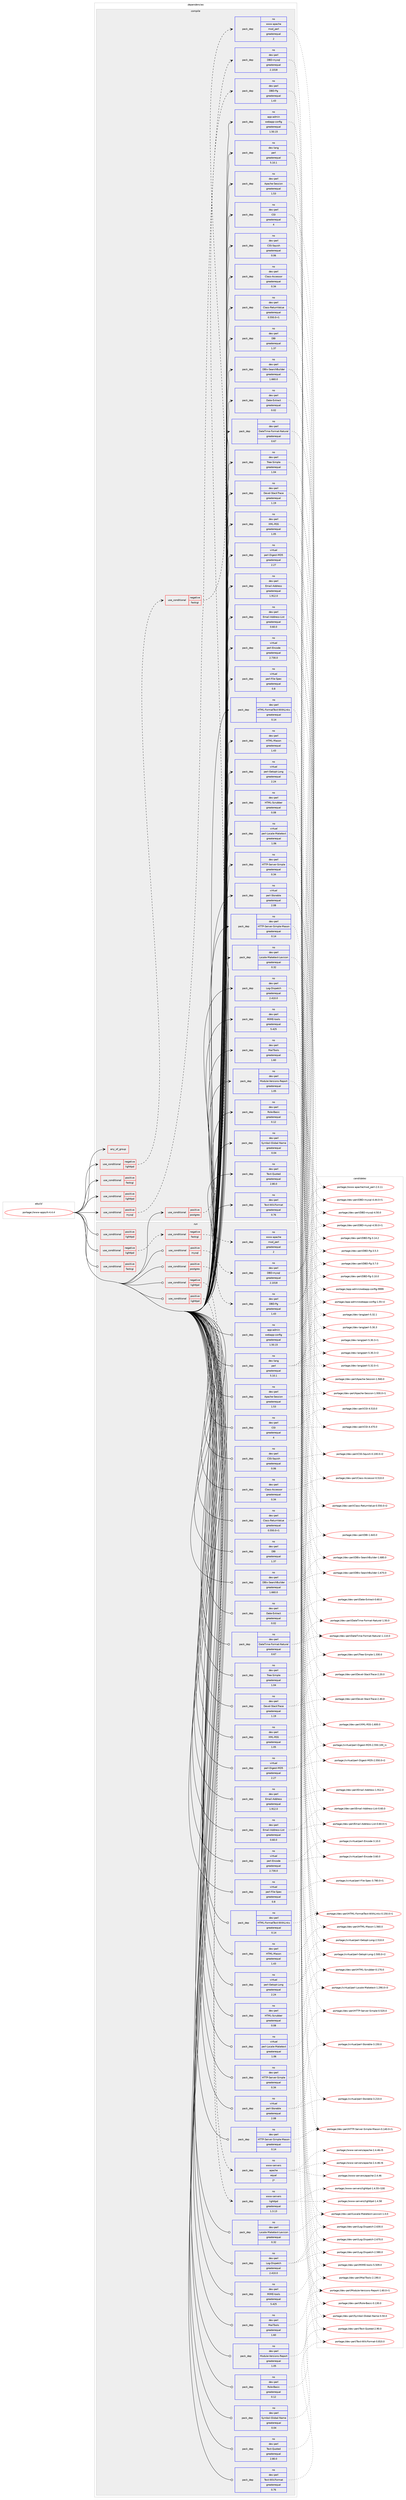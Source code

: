 digraph prolog {

# *************
# Graph options
# *************

newrank=true;
concentrate=true;
compound=true;
graph [rankdir=LR,fontname=Helvetica,fontsize=10,ranksep=1.5];#, ranksep=2.5, nodesep=0.2];
edge  [arrowhead=vee];
node  [fontname=Helvetica,fontsize=10];

# **********
# The ebuild
# **********

subgraph cluster_leftcol {
color=gray;
rank=same;
label=<<i>ebuild</i>>;
id [label="portage://www-apps/rt-4.4.4", color=red, width=4, href="../www-apps/rt-4.4.4.svg"];
}

# ****************
# The dependencies
# ****************

subgraph cluster_midcol {
color=gray;
label=<<i>dependencies</i>>;
subgraph cluster_compile {
fillcolor="#eeeeee";
style=filled;
label=<<i>compile</i>>;
subgraph any69 {
dependency2852 [label=<<TABLE BORDER="0" CELLBORDER="1" CELLSPACING="0" CELLPADDING="4"><TR><TD CELLPADDING="10">any_of_group</TD></TR></TABLE>>, shape=none, color=red];# *** BEGIN UNKNOWN DEPENDENCY TYPE (TODO) ***
# dependency2852 -> package_dependency(portage://www-apps/rt-4.4.4,install,no,virtual,httpd-cgi,none,[,,],[],[])
# *** END UNKNOWN DEPENDENCY TYPE (TODO) ***

# *** BEGIN UNKNOWN DEPENDENCY TYPE (TODO) ***
# dependency2852 -> package_dependency(portage://www-apps/rt-4.4.4,install,no,virtual,httpd-fastcgi,none,[,,],[],[])
# *** END UNKNOWN DEPENDENCY TYPE (TODO) ***

}
id:e -> dependency2852:w [weight=20,style="solid",arrowhead="vee"];
subgraph cond1169 {
dependency2853 [label=<<TABLE BORDER="0" CELLBORDER="1" CELLSPACING="0" CELLPADDING="4"><TR><TD ROWSPAN="3" CELLPADDING="10">use_conditional</TD></TR><TR><TD>negative</TD></TR><TR><TD>lighttpd</TD></TR></TABLE>>, shape=none, color=red];
# *** BEGIN UNKNOWN DEPENDENCY TYPE (TODO) ***
# dependency2853 -> package_dependency(portage://www-apps/rt-4.4.4,install,no,dev-perl,Apache-DBI,none,[,,],[],[])
# *** END UNKNOWN DEPENDENCY TYPE (TODO) ***

subgraph cond1170 {
dependency2854 [label=<<TABLE BORDER="0" CELLBORDER="1" CELLSPACING="0" CELLPADDING="4"><TR><TD ROWSPAN="3" CELLPADDING="10">use_conditional</TD></TR><TR><TD>negative</TD></TR><TR><TD>fastcgi</TD></TR></TABLE>>, shape=none, color=red];
subgraph pack1616 {
dependency2855 [label=<<TABLE BORDER="0" CELLBORDER="1" CELLSPACING="0" CELLPADDING="4" WIDTH="220"><TR><TD ROWSPAN="6" CELLPADDING="30">pack_dep</TD></TR><TR><TD WIDTH="110">no</TD></TR><TR><TD>www-apache</TD></TR><TR><TD>mod_perl</TD></TR><TR><TD>greaterequal</TD></TR><TR><TD>2</TD></TR></TABLE>>, shape=none, color=blue];
}
dependency2854:e -> dependency2855:w [weight=20,style="dashed",arrowhead="vee"];
}
dependency2853:e -> dependency2854:w [weight=20,style="dashed",arrowhead="vee"];
}
id:e -> dependency2853:w [weight=20,style="solid",arrowhead="vee"];
subgraph cond1171 {
dependency2856 [label=<<TABLE BORDER="0" CELLBORDER="1" CELLSPACING="0" CELLPADDING="4"><TR><TD ROWSPAN="3" CELLPADDING="10">use_conditional</TD></TR><TR><TD>positive</TD></TR><TR><TD>fastcgi</TD></TR></TABLE>>, shape=none, color=red];
# *** BEGIN UNKNOWN DEPENDENCY TYPE (TODO) ***
# dependency2856 -> package_dependency(portage://www-apps/rt-4.4.4,install,no,dev-perl,FCGI,none,[,,],[],[])
# *** END UNKNOWN DEPENDENCY TYPE (TODO) ***

# *** BEGIN UNKNOWN DEPENDENCY TYPE (TODO) ***
# dependency2856 -> package_dependency(portage://www-apps/rt-4.4.4,install,no,dev-perl,FCGI-ProcManager,none,[,,],[],[])
# *** END UNKNOWN DEPENDENCY TYPE (TODO) ***

}
id:e -> dependency2856:w [weight=20,style="solid",arrowhead="vee"];
subgraph cond1172 {
dependency2857 [label=<<TABLE BORDER="0" CELLBORDER="1" CELLSPACING="0" CELLPADDING="4"><TR><TD ROWSPAN="3" CELLPADDING="10">use_conditional</TD></TR><TR><TD>positive</TD></TR><TR><TD>lighttpd</TD></TR></TABLE>>, shape=none, color=red];
# *** BEGIN UNKNOWN DEPENDENCY TYPE (TODO) ***
# dependency2857 -> package_dependency(portage://www-apps/rt-4.4.4,install,no,dev-perl,FCGI,none,[,,],[],[])
# *** END UNKNOWN DEPENDENCY TYPE (TODO) ***

}
id:e -> dependency2857:w [weight=20,style="solid",arrowhead="vee"];
subgraph cond1173 {
dependency2858 [label=<<TABLE BORDER="0" CELLBORDER="1" CELLSPACING="0" CELLPADDING="4"><TR><TD ROWSPAN="3" CELLPADDING="10">use_conditional</TD></TR><TR><TD>positive</TD></TR><TR><TD>mysql</TD></TR></TABLE>>, shape=none, color=red];
subgraph pack1617 {
dependency2859 [label=<<TABLE BORDER="0" CELLBORDER="1" CELLSPACING="0" CELLPADDING="4" WIDTH="220"><TR><TD ROWSPAN="6" CELLPADDING="30">pack_dep</TD></TR><TR><TD WIDTH="110">no</TD></TR><TR><TD>dev-perl</TD></TR><TR><TD>DBD-mysql</TD></TR><TR><TD>greaterequal</TD></TR><TR><TD>2.1018</TD></TR></TABLE>>, shape=none, color=blue];
}
dependency2858:e -> dependency2859:w [weight=20,style="dashed",arrowhead="vee"];
}
id:e -> dependency2858:w [weight=20,style="solid",arrowhead="vee"];
subgraph cond1174 {
dependency2860 [label=<<TABLE BORDER="0" CELLBORDER="1" CELLSPACING="0" CELLPADDING="4"><TR><TD ROWSPAN="3" CELLPADDING="10">use_conditional</TD></TR><TR><TD>positive</TD></TR><TR><TD>postgres</TD></TR></TABLE>>, shape=none, color=red];
subgraph pack1618 {
dependency2861 [label=<<TABLE BORDER="0" CELLBORDER="1" CELLSPACING="0" CELLPADDING="4" WIDTH="220"><TR><TD ROWSPAN="6" CELLPADDING="30">pack_dep</TD></TR><TR><TD WIDTH="110">no</TD></TR><TR><TD>dev-perl</TD></TR><TR><TD>DBD-Pg</TD></TR><TR><TD>greaterequal</TD></TR><TR><TD>1.43</TD></TR></TABLE>>, shape=none, color=blue];
}
dependency2860:e -> dependency2861:w [weight=20,style="dashed",arrowhead="vee"];
}
id:e -> dependency2860:w [weight=20,style="solid",arrowhead="vee"];
subgraph pack1619 {
dependency2862 [label=<<TABLE BORDER="0" CELLBORDER="1" CELLSPACING="0" CELLPADDING="4" WIDTH="220"><TR><TD ROWSPAN="6" CELLPADDING="30">pack_dep</TD></TR><TR><TD WIDTH="110">no</TD></TR><TR><TD>app-admin</TD></TR><TR><TD>webapp-config</TD></TR><TR><TD>greaterequal</TD></TR><TR><TD>1.50.15</TD></TR></TABLE>>, shape=none, color=blue];
}
id:e -> dependency2862:w [weight=20,style="solid",arrowhead="vee"];
subgraph pack1620 {
dependency2863 [label=<<TABLE BORDER="0" CELLBORDER="1" CELLSPACING="0" CELLPADDING="4" WIDTH="220"><TR><TD ROWSPAN="6" CELLPADDING="30">pack_dep</TD></TR><TR><TD WIDTH="110">no</TD></TR><TR><TD>dev-lang</TD></TR><TR><TD>perl</TD></TR><TR><TD>greaterequal</TD></TR><TR><TD>5.10.1</TD></TR></TABLE>>, shape=none, color=blue];
}
id:e -> dependency2863:w [weight=20,style="solid",arrowhead="vee"];
subgraph pack1621 {
dependency2864 [label=<<TABLE BORDER="0" CELLBORDER="1" CELLSPACING="0" CELLPADDING="4" WIDTH="220"><TR><TD ROWSPAN="6" CELLPADDING="30">pack_dep</TD></TR><TR><TD WIDTH="110">no</TD></TR><TR><TD>dev-perl</TD></TR><TR><TD>Apache-Session</TD></TR><TR><TD>greaterequal</TD></TR><TR><TD>1.53</TD></TR></TABLE>>, shape=none, color=blue];
}
id:e -> dependency2864:w [weight=20,style="solid",arrowhead="vee"];
# *** BEGIN UNKNOWN DEPENDENCY TYPE (TODO) ***
# id -> package_dependency(portage://www-apps/rt-4.4.4,install,no,dev-perl,Business-Hours,none,[,,],[],[])
# *** END UNKNOWN DEPENDENCY TYPE (TODO) ***

subgraph pack1622 {
dependency2865 [label=<<TABLE BORDER="0" CELLBORDER="1" CELLSPACING="0" CELLPADDING="4" WIDTH="220"><TR><TD ROWSPAN="6" CELLPADDING="30">pack_dep</TD></TR><TR><TD WIDTH="110">no</TD></TR><TR><TD>dev-perl</TD></TR><TR><TD>CGI</TD></TR><TR><TD>greaterequal</TD></TR><TR><TD>4</TD></TR></TABLE>>, shape=none, color=blue];
}
id:e -> dependency2865:w [weight=20,style="solid",arrowhead="vee"];
# *** BEGIN UNKNOWN DEPENDENCY TYPE (TODO) ***
# id -> package_dependency(portage://www-apps/rt-4.4.4,install,no,dev-perl,CGI-Emulate-PSGI,none,[,,],[],[])
# *** END UNKNOWN DEPENDENCY TYPE (TODO) ***

# *** BEGIN UNKNOWN DEPENDENCY TYPE (TODO) ***
# id -> package_dependency(portage://www-apps/rt-4.4.4,install,no,dev-perl,CGI-PSGI,none,[,,],[],[])
# *** END UNKNOWN DEPENDENCY TYPE (TODO) ***

# *** BEGIN UNKNOWN DEPENDENCY TYPE (TODO) ***
# id -> package_dependency(portage://www-apps/rt-4.4.4,install,no,dev-perl,CSS-Minifier-XS,none,[,,],[],[])
# *** END UNKNOWN DEPENDENCY TYPE (TODO) ***

subgraph pack1623 {
dependency2866 [label=<<TABLE BORDER="0" CELLBORDER="1" CELLSPACING="0" CELLPADDING="4" WIDTH="220"><TR><TD ROWSPAN="6" CELLPADDING="30">pack_dep</TD></TR><TR><TD WIDTH="110">no</TD></TR><TR><TD>dev-perl</TD></TR><TR><TD>CSS-Squish</TD></TR><TR><TD>greaterequal</TD></TR><TR><TD>0.06</TD></TR></TABLE>>, shape=none, color=blue];
}
id:e -> dependency2866:w [weight=20,style="solid",arrowhead="vee"];
# *** BEGIN UNKNOWN DEPENDENCY TYPE (TODO) ***
# id -> package_dependency(portage://www-apps/rt-4.4.4,install,no,dev-perl,Cache-Simple-TimedExpiry,none,[,,],[],[])
# *** END UNKNOWN DEPENDENCY TYPE (TODO) ***

# *** BEGIN UNKNOWN DEPENDENCY TYPE (TODO) ***
# id -> package_dependency(portage://www-apps/rt-4.4.4,install,no,dev-perl,Calendar-Simple,none,[,,],[],[])
# *** END UNKNOWN DEPENDENCY TYPE (TODO) ***

subgraph pack1624 {
dependency2867 [label=<<TABLE BORDER="0" CELLBORDER="1" CELLSPACING="0" CELLPADDING="4" WIDTH="220"><TR><TD ROWSPAN="6" CELLPADDING="30">pack_dep</TD></TR><TR><TD WIDTH="110">no</TD></TR><TR><TD>dev-perl</TD></TR><TR><TD>Class-Accessor</TD></TR><TR><TD>greaterequal</TD></TR><TR><TD>0.34</TD></TR></TABLE>>, shape=none, color=blue];
}
id:e -> dependency2867:w [weight=20,style="solid",arrowhead="vee"];
subgraph pack1625 {
dependency2868 [label=<<TABLE BORDER="0" CELLBORDER="1" CELLSPACING="0" CELLPADDING="4" WIDTH="220"><TR><TD ROWSPAN="6" CELLPADDING="30">pack_dep</TD></TR><TR><TD WIDTH="110">no</TD></TR><TR><TD>dev-perl</TD></TR><TR><TD>Class-ReturnValue</TD></TR><TR><TD>greaterequal</TD></TR><TR><TD>0.550.0-r1</TD></TR></TABLE>>, shape=none, color=blue];
}
id:e -> dependency2868:w [weight=20,style="solid",arrowhead="vee"];
# *** BEGIN UNKNOWN DEPENDENCY TYPE (TODO) ***
# id -> package_dependency(portage://www-apps/rt-4.4.4,install,no,dev-perl,Convert-Color,none,[,,],[],[])
# *** END UNKNOWN DEPENDENCY TYPE (TODO) ***

# *** BEGIN UNKNOWN DEPENDENCY TYPE (TODO) ***
# id -> package_dependency(portage://www-apps/rt-4.4.4,install,no,dev-perl,Crypt-Eksblowfish,none,[,,],[],[])
# *** END UNKNOWN DEPENDENCY TYPE (TODO) ***

# *** BEGIN UNKNOWN DEPENDENCY TYPE (TODO) ***
# id -> package_dependency(portage://www-apps/rt-4.4.4,install,no,dev-perl,Crypt-SSLeay,none,[,,],[],[])
# *** END UNKNOWN DEPENDENCY TYPE (TODO) ***

# *** BEGIN UNKNOWN DEPENDENCY TYPE (TODO) ***
# id -> package_dependency(portage://www-apps/rt-4.4.4,install,no,dev-perl,Crypt-X509,none,[,,],[],[])
# *** END UNKNOWN DEPENDENCY TYPE (TODO) ***

# *** BEGIN UNKNOWN DEPENDENCY TYPE (TODO) ***
# id -> package_dependency(portage://www-apps/rt-4.4.4,install,no,dev-perl,DBD-SQLite,none,[,,],[],[])
# *** END UNKNOWN DEPENDENCY TYPE (TODO) ***

subgraph pack1626 {
dependency2869 [label=<<TABLE BORDER="0" CELLBORDER="1" CELLSPACING="0" CELLPADDING="4" WIDTH="220"><TR><TD ROWSPAN="6" CELLPADDING="30">pack_dep</TD></TR><TR><TD WIDTH="110">no</TD></TR><TR><TD>dev-perl</TD></TR><TR><TD>DBI</TD></TR><TR><TD>greaterequal</TD></TR><TR><TD>1.37</TD></TR></TABLE>>, shape=none, color=blue];
}
id:e -> dependency2869:w [weight=20,style="solid",arrowhead="vee"];
subgraph pack1627 {
dependency2870 [label=<<TABLE BORDER="0" CELLBORDER="1" CELLSPACING="0" CELLPADDING="4" WIDTH="220"><TR><TD ROWSPAN="6" CELLPADDING="30">pack_dep</TD></TR><TR><TD WIDTH="110">no</TD></TR><TR><TD>dev-perl</TD></TR><TR><TD>DBIx-SearchBuilder</TD></TR><TR><TD>greaterequal</TD></TR><TR><TD>1.660.0</TD></TR></TABLE>>, shape=none, color=blue];
}
id:e -> dependency2870:w [weight=20,style="solid",arrowhead="vee"];
# *** BEGIN UNKNOWN DEPENDENCY TYPE (TODO) ***
# id -> package_dependency(portage://www-apps/rt-4.4.4,install,no,dev-perl,Data-GUID,none,[,,],[],[])
# *** END UNKNOWN DEPENDENCY TYPE (TODO) ***

# *** BEGIN UNKNOWN DEPENDENCY TYPE (TODO) ***
# id -> package_dependency(portage://www-apps/rt-4.4.4,install,no,dev-perl,Data-ICal,none,[,,],[],[])
# *** END UNKNOWN DEPENDENCY TYPE (TODO) ***

# *** BEGIN UNKNOWN DEPENDENCY TYPE (TODO) ***
# id -> package_dependency(portage://www-apps/rt-4.4.4,install,no,dev-perl,Data-Page-Pageset,none,[,,],[],[])
# *** END UNKNOWN DEPENDENCY TYPE (TODO) ***

subgraph pack1628 {
dependency2871 [label=<<TABLE BORDER="0" CELLBORDER="1" CELLSPACING="0" CELLPADDING="4" WIDTH="220"><TR><TD ROWSPAN="6" CELLPADDING="30">pack_dep</TD></TR><TR><TD WIDTH="110">no</TD></TR><TR><TD>dev-perl</TD></TR><TR><TD>Date-Extract</TD></TR><TR><TD>greaterequal</TD></TR><TR><TD>0.02</TD></TR></TABLE>>, shape=none, color=blue];
}
id:e -> dependency2871:w [weight=20,style="solid",arrowhead="vee"];
# *** BEGIN UNKNOWN DEPENDENCY TYPE (TODO) ***
# id -> package_dependency(portage://www-apps/rt-4.4.4,install,no,dev-perl,Date-Manip,none,[,,],[],[])
# *** END UNKNOWN DEPENDENCY TYPE (TODO) ***

subgraph pack1629 {
dependency2872 [label=<<TABLE BORDER="0" CELLBORDER="1" CELLSPACING="0" CELLPADDING="4" WIDTH="220"><TR><TD ROWSPAN="6" CELLPADDING="30">pack_dep</TD></TR><TR><TD WIDTH="110">no</TD></TR><TR><TD>dev-perl</TD></TR><TR><TD>DateTime-Format-Natural</TD></TR><TR><TD>greaterequal</TD></TR><TR><TD>0.67</TD></TR></TABLE>>, shape=none, color=blue];
}
id:e -> dependency2872:w [weight=20,style="solid",arrowhead="vee"];
# *** BEGIN UNKNOWN DEPENDENCY TYPE (TODO) ***
# id -> package_dependency(portage://www-apps/rt-4.4.4,install,no,dev-perl,Devel-GlobalDestruction,none,[,,],[],[])
# *** END UNKNOWN DEPENDENCY TYPE (TODO) ***

subgraph pack1630 {
dependency2873 [label=<<TABLE BORDER="0" CELLBORDER="1" CELLSPACING="0" CELLPADDING="4" WIDTH="220"><TR><TD ROWSPAN="6" CELLPADDING="30">pack_dep</TD></TR><TR><TD WIDTH="110">no</TD></TR><TR><TD>dev-perl</TD></TR><TR><TD>Devel-StackTrace</TD></TR><TR><TD>greaterequal</TD></TR><TR><TD>1.19</TD></TR></TABLE>>, shape=none, color=blue];
}
id:e -> dependency2873:w [weight=20,style="solid",arrowhead="vee"];
subgraph pack1631 {
dependency2874 [label=<<TABLE BORDER="0" CELLBORDER="1" CELLSPACING="0" CELLPADDING="4" WIDTH="220"><TR><TD ROWSPAN="6" CELLPADDING="30">pack_dep</TD></TR><TR><TD WIDTH="110">no</TD></TR><TR><TD>dev-perl</TD></TR><TR><TD>Email-Address</TD></TR><TR><TD>greaterequal</TD></TR><TR><TD>1.912.0</TD></TR></TABLE>>, shape=none, color=blue];
}
id:e -> dependency2874:w [weight=20,style="solid",arrowhead="vee"];
subgraph pack1632 {
dependency2875 [label=<<TABLE BORDER="0" CELLBORDER="1" CELLSPACING="0" CELLPADDING="4" WIDTH="220"><TR><TD ROWSPAN="6" CELLPADDING="30">pack_dep</TD></TR><TR><TD WIDTH="110">no</TD></TR><TR><TD>dev-perl</TD></TR><TR><TD>Email-Address-List</TD></TR><TR><TD>greaterequal</TD></TR><TR><TD>0.60.0</TD></TR></TABLE>>, shape=none, color=blue];
}
id:e -> dependency2875:w [weight=20,style="solid",arrowhead="vee"];
# *** BEGIN UNKNOWN DEPENDENCY TYPE (TODO) ***
# id -> package_dependency(portage://www-apps/rt-4.4.4,install,no,dev-perl,File-ShareDir,none,[,,],[],[])
# *** END UNKNOWN DEPENDENCY TYPE (TODO) ***

# *** BEGIN UNKNOWN DEPENDENCY TYPE (TODO) ***
# id -> package_dependency(portage://www-apps/rt-4.4.4,install,no,dev-perl,File-Which,none,[,,],[],[])
# *** END UNKNOWN DEPENDENCY TYPE (TODO) ***

# *** BEGIN UNKNOWN DEPENDENCY TYPE (TODO) ***
# id -> package_dependency(portage://www-apps/rt-4.4.4,install,no,dev-perl,GD,none,[,,],[],[use(enable(png),none),use(enable(gif),none)])
# *** END UNKNOWN DEPENDENCY TYPE (TODO) ***

# *** BEGIN UNKNOWN DEPENDENCY TYPE (TODO) ***
# id -> package_dependency(portage://www-apps/rt-4.4.4,install,no,dev-perl,GDGraph,none,[,,],[],[])
# *** END UNKNOWN DEPENDENCY TYPE (TODO) ***

# *** BEGIN UNKNOWN DEPENDENCY TYPE (TODO) ***
# id -> package_dependency(portage://www-apps/rt-4.4.4,install,no,dev-perl,GDTextUtil,none,[,,],[],[])
# *** END UNKNOWN DEPENDENCY TYPE (TODO) ***

# *** BEGIN UNKNOWN DEPENDENCY TYPE (TODO) ***
# id -> package_dependency(portage://www-apps/rt-4.4.4,install,no,dev-perl,GnuPG-Interface,none,[,,],[],[])
# *** END UNKNOWN DEPENDENCY TYPE (TODO) ***

# *** BEGIN UNKNOWN DEPENDENCY TYPE (TODO) ***
# id -> package_dependency(portage://www-apps/rt-4.4.4,install,no,dev-perl,GraphViz,none,[,,],[],[])
# *** END UNKNOWN DEPENDENCY TYPE (TODO) ***

subgraph pack1633 {
dependency2876 [label=<<TABLE BORDER="0" CELLBORDER="1" CELLSPACING="0" CELLPADDING="4" WIDTH="220"><TR><TD ROWSPAN="6" CELLPADDING="30">pack_dep</TD></TR><TR><TD WIDTH="110">no</TD></TR><TR><TD>dev-perl</TD></TR><TR><TD>HTML-FormatText-WithLinks</TD></TR><TR><TD>greaterequal</TD></TR><TR><TD>0.14</TD></TR></TABLE>>, shape=none, color=blue];
}
id:e -> dependency2876:w [weight=20,style="solid",arrowhead="vee"];
# *** BEGIN UNKNOWN DEPENDENCY TYPE (TODO) ***
# id -> package_dependency(portage://www-apps/rt-4.4.4,install,no,dev-perl,HTML-FormatText-WithLinks-AndTables,none,[,,],[],[])
# *** END UNKNOWN DEPENDENCY TYPE (TODO) ***

# *** BEGIN UNKNOWN DEPENDENCY TYPE (TODO) ***
# id -> package_dependency(portage://www-apps/rt-4.4.4,install,no,dev-perl,HTML-Formatter,none,[,,],[],[])
# *** END UNKNOWN DEPENDENCY TYPE (TODO) ***

# *** BEGIN UNKNOWN DEPENDENCY TYPE (TODO) ***
# id -> package_dependency(portage://www-apps/rt-4.4.4,install,no,dev-perl,HTML-Gumbo,none,[,,],[],[])
# *** END UNKNOWN DEPENDENCY TYPE (TODO) ***

subgraph pack1634 {
dependency2877 [label=<<TABLE BORDER="0" CELLBORDER="1" CELLSPACING="0" CELLPADDING="4" WIDTH="220"><TR><TD ROWSPAN="6" CELLPADDING="30">pack_dep</TD></TR><TR><TD WIDTH="110">no</TD></TR><TR><TD>dev-perl</TD></TR><TR><TD>HTML-Mason</TD></TR><TR><TD>greaterequal</TD></TR><TR><TD>1.43</TD></TR></TABLE>>, shape=none, color=blue];
}
id:e -> dependency2877:w [weight=20,style="solid",arrowhead="vee"];
# *** BEGIN UNKNOWN DEPENDENCY TYPE (TODO) ***
# id -> package_dependency(portage://www-apps/rt-4.4.4,install,no,dev-perl,HTML-Mason-PSGIHandler,none,[,,],[],[])
# *** END UNKNOWN DEPENDENCY TYPE (TODO) ***

# *** BEGIN UNKNOWN DEPENDENCY TYPE (TODO) ***
# id -> package_dependency(portage://www-apps/rt-4.4.4,install,no,dev-perl,HTML-Parser,none,[,,],[],[])
# *** END UNKNOWN DEPENDENCY TYPE (TODO) ***

# *** BEGIN UNKNOWN DEPENDENCY TYPE (TODO) ***
# id -> package_dependency(portage://www-apps/rt-4.4.4,install,no,dev-perl,HTML-Quoted,none,[,,],[],[])
# *** END UNKNOWN DEPENDENCY TYPE (TODO) ***

# *** BEGIN UNKNOWN DEPENDENCY TYPE (TODO) ***
# id -> package_dependency(portage://www-apps/rt-4.4.4,install,no,dev-perl,HTML-RewriteAttributes,none,[,,],[],[])
# *** END UNKNOWN DEPENDENCY TYPE (TODO) ***

subgraph pack1635 {
dependency2878 [label=<<TABLE BORDER="0" CELLBORDER="1" CELLSPACING="0" CELLPADDING="4" WIDTH="220"><TR><TD ROWSPAN="6" CELLPADDING="30">pack_dep</TD></TR><TR><TD WIDTH="110">no</TD></TR><TR><TD>dev-perl</TD></TR><TR><TD>HTML-Scrubber</TD></TR><TR><TD>greaterequal</TD></TR><TR><TD>0.08</TD></TR></TABLE>>, shape=none, color=blue];
}
id:e -> dependency2878:w [weight=20,style="solid",arrowhead="vee"];
# *** BEGIN UNKNOWN DEPENDENCY TYPE (TODO) ***
# id -> package_dependency(portage://www-apps/rt-4.4.4,install,no,dev-perl,HTML-Tree,none,[,,],[],[])
# *** END UNKNOWN DEPENDENCY TYPE (TODO) ***

subgraph pack1636 {
dependency2879 [label=<<TABLE BORDER="0" CELLBORDER="1" CELLSPACING="0" CELLPADDING="4" WIDTH="220"><TR><TD ROWSPAN="6" CELLPADDING="30">pack_dep</TD></TR><TR><TD WIDTH="110">no</TD></TR><TR><TD>dev-perl</TD></TR><TR><TD>HTTP-Server-Simple</TD></TR><TR><TD>greaterequal</TD></TR><TR><TD>0.34</TD></TR></TABLE>>, shape=none, color=blue];
}
id:e -> dependency2879:w [weight=20,style="solid",arrowhead="vee"];
subgraph pack1637 {
dependency2880 [label=<<TABLE BORDER="0" CELLBORDER="1" CELLSPACING="0" CELLPADDING="4" WIDTH="220"><TR><TD ROWSPAN="6" CELLPADDING="30">pack_dep</TD></TR><TR><TD WIDTH="110">no</TD></TR><TR><TD>dev-perl</TD></TR><TR><TD>HTTP-Server-Simple-Mason</TD></TR><TR><TD>greaterequal</TD></TR><TR><TD>0.14</TD></TR></TABLE>>, shape=none, color=blue];
}
id:e -> dependency2880:w [weight=20,style="solid",arrowhead="vee"];
# *** BEGIN UNKNOWN DEPENDENCY TYPE (TODO) ***
# id -> package_dependency(portage://www-apps/rt-4.4.4,install,no,dev-perl,IPC-Run3,none,[,,],[],[])
# *** END UNKNOWN DEPENDENCY TYPE (TODO) ***

# *** BEGIN UNKNOWN DEPENDENCY TYPE (TODO) ***
# id -> package_dependency(portage://www-apps/rt-4.4.4,install,no,dev-perl,JSON,none,[,,],[],[])
# *** END UNKNOWN DEPENDENCY TYPE (TODO) ***

# *** BEGIN UNKNOWN DEPENDENCY TYPE (TODO) ***
# id -> package_dependency(portage://www-apps/rt-4.4.4,install,no,dev-perl,JavaScript-Minifier-XS,none,[,,],[],[])
# *** END UNKNOWN DEPENDENCY TYPE (TODO) ***

# *** BEGIN UNKNOWN DEPENDENCY TYPE (TODO) ***
# id -> package_dependency(portage://www-apps/rt-4.4.4,install,no,dev-perl,Locale-Maketext-Fuzzy,none,[,,],[],[])
# *** END UNKNOWN DEPENDENCY TYPE (TODO) ***

subgraph pack1638 {
dependency2881 [label=<<TABLE BORDER="0" CELLBORDER="1" CELLSPACING="0" CELLPADDING="4" WIDTH="220"><TR><TD ROWSPAN="6" CELLPADDING="30">pack_dep</TD></TR><TR><TD WIDTH="110">no</TD></TR><TR><TD>dev-perl</TD></TR><TR><TD>Locale-Maketext-Lexicon</TD></TR><TR><TD>greaterequal</TD></TR><TR><TD>0.32</TD></TR></TABLE>>, shape=none, color=blue];
}
id:e -> dependency2881:w [weight=20,style="solid",arrowhead="vee"];
subgraph pack1639 {
dependency2882 [label=<<TABLE BORDER="0" CELLBORDER="1" CELLSPACING="0" CELLPADDING="4" WIDTH="220"><TR><TD ROWSPAN="6" CELLPADDING="30">pack_dep</TD></TR><TR><TD WIDTH="110">no</TD></TR><TR><TD>dev-perl</TD></TR><TR><TD>Log-Dispatch</TD></TR><TR><TD>greaterequal</TD></TR><TR><TD>2.410.0</TD></TR></TABLE>>, shape=none, color=blue];
}
id:e -> dependency2882:w [weight=20,style="solid",arrowhead="vee"];
# *** BEGIN UNKNOWN DEPENDENCY TYPE (TODO) ***
# id -> package_dependency(portage://www-apps/rt-4.4.4,install,no,dev-perl,MIME-Types,none,[,,],[],[])
# *** END UNKNOWN DEPENDENCY TYPE (TODO) ***

subgraph pack1640 {
dependency2883 [label=<<TABLE BORDER="0" CELLBORDER="1" CELLSPACING="0" CELLPADDING="4" WIDTH="220"><TR><TD ROWSPAN="6" CELLPADDING="30">pack_dep</TD></TR><TR><TD WIDTH="110">no</TD></TR><TR><TD>dev-perl</TD></TR><TR><TD>MIME-tools</TD></TR><TR><TD>greaterequal</TD></TR><TR><TD>5.425</TD></TR></TABLE>>, shape=none, color=blue];
}
id:e -> dependency2883:w [weight=20,style="solid",arrowhead="vee"];
subgraph pack1641 {
dependency2884 [label=<<TABLE BORDER="0" CELLBORDER="1" CELLSPACING="0" CELLPADDING="4" WIDTH="220"><TR><TD ROWSPAN="6" CELLPADDING="30">pack_dep</TD></TR><TR><TD WIDTH="110">no</TD></TR><TR><TD>dev-perl</TD></TR><TR><TD>MailTools</TD></TR><TR><TD>greaterequal</TD></TR><TR><TD>1.60</TD></TR></TABLE>>, shape=none, color=blue];
}
id:e -> dependency2884:w [weight=20,style="solid",arrowhead="vee"];
# *** BEGIN UNKNOWN DEPENDENCY TYPE (TODO) ***
# id -> package_dependency(portage://www-apps/rt-4.4.4,install,no,dev-perl,Module-Refresh,none,[,,],[],[])
# *** END UNKNOWN DEPENDENCY TYPE (TODO) ***

subgraph pack1642 {
dependency2885 [label=<<TABLE BORDER="0" CELLBORDER="1" CELLSPACING="0" CELLPADDING="4" WIDTH="220"><TR><TD ROWSPAN="6" CELLPADDING="30">pack_dep</TD></TR><TR><TD WIDTH="110">no</TD></TR><TR><TD>dev-perl</TD></TR><TR><TD>Module-Versions-Report</TD></TR><TR><TD>greaterequal</TD></TR><TR><TD>1.05</TD></TR></TABLE>>, shape=none, color=blue];
}
id:e -> dependency2885:w [weight=20,style="solid",arrowhead="vee"];
# *** BEGIN UNKNOWN DEPENDENCY TYPE (TODO) ***
# id -> package_dependency(portage://www-apps/rt-4.4.4,install,no,dev-perl,Mozilla-CA,none,[,,],[],[])
# *** END UNKNOWN DEPENDENCY TYPE (TODO) ***

# *** BEGIN UNKNOWN DEPENDENCY TYPE (TODO) ***
# id -> package_dependency(portage://www-apps/rt-4.4.4,install,no,dev-perl,Net-CIDR,none,[,,],[],[])
# *** END UNKNOWN DEPENDENCY TYPE (TODO) ***

# *** BEGIN UNKNOWN DEPENDENCY TYPE (TODO) ***
# id -> package_dependency(portage://www-apps/rt-4.4.4,install,no,dev-perl,Net-IP,none,[,,],[],[])
# *** END UNKNOWN DEPENDENCY TYPE (TODO) ***

# *** BEGIN UNKNOWN DEPENDENCY TYPE (TODO) ***
# id -> package_dependency(portage://www-apps/rt-4.4.4,install,no,dev-perl,Net-Server,none,[,,],[],[])
# *** END UNKNOWN DEPENDENCY TYPE (TODO) ***

# *** BEGIN UNKNOWN DEPENDENCY TYPE (TODO) ***
# id -> package_dependency(portage://www-apps/rt-4.4.4,install,no,dev-perl,PerlIO-eol,none,[,,],[],[])
# *** END UNKNOWN DEPENDENCY TYPE (TODO) ***

# *** BEGIN UNKNOWN DEPENDENCY TYPE (TODO) ***
# id -> package_dependency(portage://www-apps/rt-4.4.4,install,no,dev-perl,Plack,none,[,,],[],[])
# *** END UNKNOWN DEPENDENCY TYPE (TODO) ***

# *** BEGIN UNKNOWN DEPENDENCY TYPE (TODO) ***
# id -> package_dependency(portage://www-apps/rt-4.4.4,install,no,dev-perl,Regexp-Common,none,[,,],[],[])
# *** END UNKNOWN DEPENDENCY TYPE (TODO) ***

# *** BEGIN UNKNOWN DEPENDENCY TYPE (TODO) ***
# id -> package_dependency(portage://www-apps/rt-4.4.4,install,no,dev-perl,Regexp-Common-net-CIDR,none,[,,],[],[])
# *** END UNKNOWN DEPENDENCY TYPE (TODO) ***

# *** BEGIN UNKNOWN DEPENDENCY TYPE (TODO) ***
# id -> package_dependency(portage://www-apps/rt-4.4.4,install,no,dev-perl,Regexp-IPv6,none,[,,],[],[])
# *** END UNKNOWN DEPENDENCY TYPE (TODO) ***

subgraph pack1643 {
dependency2886 [label=<<TABLE BORDER="0" CELLBORDER="1" CELLSPACING="0" CELLPADDING="4" WIDTH="220"><TR><TD ROWSPAN="6" CELLPADDING="30">pack_dep</TD></TR><TR><TD WIDTH="110">no</TD></TR><TR><TD>dev-perl</TD></TR><TR><TD>Role-Basic</TD></TR><TR><TD>greaterequal</TD></TR><TR><TD>0.12</TD></TR></TABLE>>, shape=none, color=blue];
}
id:e -> dependency2886:w [weight=20,style="solid",arrowhead="vee"];
# *** BEGIN UNKNOWN DEPENDENCY TYPE (TODO) ***
# id -> package_dependency(portage://www-apps/rt-4.4.4,install,no,dev-perl,Scope-Upper,none,[,,],[],[])
# *** END UNKNOWN DEPENDENCY TYPE (TODO) ***

# *** BEGIN UNKNOWN DEPENDENCY TYPE (TODO) ***
# id -> package_dependency(portage://www-apps/rt-4.4.4,install,no,dev-perl,Starlet,none,[,,],[],[])
# *** END UNKNOWN DEPENDENCY TYPE (TODO) ***

# *** BEGIN UNKNOWN DEPENDENCY TYPE (TODO) ***
# id -> package_dependency(portage://www-apps/rt-4.4.4,install,no,dev-perl,String-ShellQuote,none,[,,],[],[])
# *** END UNKNOWN DEPENDENCY TYPE (TODO) ***

subgraph pack1644 {
dependency2887 [label=<<TABLE BORDER="0" CELLBORDER="1" CELLSPACING="0" CELLPADDING="4" WIDTH="220"><TR><TD ROWSPAN="6" CELLPADDING="30">pack_dep</TD></TR><TR><TD WIDTH="110">no</TD></TR><TR><TD>dev-perl</TD></TR><TR><TD>Symbol-Global-Name</TD></TR><TR><TD>greaterequal</TD></TR><TR><TD>0.04</TD></TR></TABLE>>, shape=none, color=blue];
}
id:e -> dependency2887:w [weight=20,style="solid",arrowhead="vee"];
# *** BEGIN UNKNOWN DEPENDENCY TYPE (TODO) ***
# id -> package_dependency(portage://www-apps/rt-4.4.4,install,no,dev-perl,TermReadKey,none,[,,],[],[])
# *** END UNKNOWN DEPENDENCY TYPE (TODO) ***

# *** BEGIN UNKNOWN DEPENDENCY TYPE (TODO) ***
# id -> package_dependency(portage://www-apps/rt-4.4.4,install,no,dev-perl,Text-Autoformat,none,[,,],[],[])
# *** END UNKNOWN DEPENDENCY TYPE (TODO) ***

# *** BEGIN UNKNOWN DEPENDENCY TYPE (TODO) ***
# id -> package_dependency(portage://www-apps/rt-4.4.4,install,no,dev-perl,Text-Password-Pronounceable,none,[,,],[],[])
# *** END UNKNOWN DEPENDENCY TYPE (TODO) ***

subgraph pack1645 {
dependency2888 [label=<<TABLE BORDER="0" CELLBORDER="1" CELLSPACING="0" CELLPADDING="4" WIDTH="220"><TR><TD ROWSPAN="6" CELLPADDING="30">pack_dep</TD></TR><TR><TD WIDTH="110">no</TD></TR><TR><TD>dev-perl</TD></TR><TR><TD>Text-Quoted</TD></TR><TR><TD>greaterequal</TD></TR><TR><TD>2.80.0</TD></TR></TABLE>>, shape=none, color=blue];
}
id:e -> dependency2888:w [weight=20,style="solid",arrowhead="vee"];
# *** BEGIN UNKNOWN DEPENDENCY TYPE (TODO) ***
# id -> package_dependency(portage://www-apps/rt-4.4.4,install,no,dev-perl,Text-Template,none,[,,],[],[])
# *** END UNKNOWN DEPENDENCY TYPE (TODO) ***

subgraph pack1646 {
dependency2889 [label=<<TABLE BORDER="0" CELLBORDER="1" CELLSPACING="0" CELLPADDING="4" WIDTH="220"><TR><TD ROWSPAN="6" CELLPADDING="30">pack_dep</TD></TR><TR><TD WIDTH="110">no</TD></TR><TR><TD>dev-perl</TD></TR><TR><TD>Text-WikiFormat</TD></TR><TR><TD>greaterequal</TD></TR><TR><TD>0.76</TD></TR></TABLE>>, shape=none, color=blue];
}
id:e -> dependency2889:w [weight=20,style="solid",arrowhead="vee"];
# *** BEGIN UNKNOWN DEPENDENCY TYPE (TODO) ***
# id -> package_dependency(portage://www-apps/rt-4.4.4,install,no,dev-perl,Text-Wrapper,none,[,,],[],[])
# *** END UNKNOWN DEPENDENCY TYPE (TODO) ***

# *** BEGIN UNKNOWN DEPENDENCY TYPE (TODO) ***
# id -> package_dependency(portage://www-apps/rt-4.4.4,install,no,dev-perl,Time-ParseDate,none,[,,],[],[])
# *** END UNKNOWN DEPENDENCY TYPE (TODO) ***

# *** BEGIN UNKNOWN DEPENDENCY TYPE (TODO) ***
# id -> package_dependency(portage://www-apps/rt-4.4.4,install,no,dev-perl,TimeDate,none,[,,],[],[])
# *** END UNKNOWN DEPENDENCY TYPE (TODO) ***

subgraph pack1647 {
dependency2890 [label=<<TABLE BORDER="0" CELLBORDER="1" CELLSPACING="0" CELLPADDING="4" WIDTH="220"><TR><TD ROWSPAN="6" CELLPADDING="30">pack_dep</TD></TR><TR><TD WIDTH="110">no</TD></TR><TR><TD>dev-perl</TD></TR><TR><TD>Tree-Simple</TD></TR><TR><TD>greaterequal</TD></TR><TR><TD>1.04</TD></TR></TABLE>>, shape=none, color=blue];
}
id:e -> dependency2890:w [weight=20,style="solid",arrowhead="vee"];
# *** BEGIN UNKNOWN DEPENDENCY TYPE (TODO) ***
# id -> package_dependency(portage://www-apps/rt-4.4.4,install,no,dev-perl,UNIVERSAL-require,none,[,,],[],[])
# *** END UNKNOWN DEPENDENCY TYPE (TODO) ***

subgraph pack1648 {
dependency2891 [label=<<TABLE BORDER="0" CELLBORDER="1" CELLSPACING="0" CELLPADDING="4" WIDTH="220"><TR><TD ROWSPAN="6" CELLPADDING="30">pack_dep</TD></TR><TR><TD WIDTH="110">no</TD></TR><TR><TD>dev-perl</TD></TR><TR><TD>XML-RSS</TD></TR><TR><TD>greaterequal</TD></TR><TR><TD>1.05</TD></TR></TABLE>>, shape=none, color=blue];
}
id:e -> dependency2891:w [weight=20,style="solid",arrowhead="vee"];
# *** BEGIN UNKNOWN DEPENDENCY TYPE (TODO) ***
# id -> package_dependency(portage://www-apps/rt-4.4.4,install,no,dev-perl,libwww-perl,none,[,,],[],[])
# *** END UNKNOWN DEPENDENCY TYPE (TODO) ***

# *** BEGIN UNKNOWN DEPENDENCY TYPE (TODO) ***
# id -> package_dependency(portage://www-apps/rt-4.4.4,install,no,virtual,perl-Digest,none,[,,],[],[])
# *** END UNKNOWN DEPENDENCY TYPE (TODO) ***

subgraph pack1649 {
dependency2892 [label=<<TABLE BORDER="0" CELLBORDER="1" CELLSPACING="0" CELLPADDING="4" WIDTH="220"><TR><TD ROWSPAN="6" CELLPADDING="30">pack_dep</TD></TR><TR><TD WIDTH="110">no</TD></TR><TR><TD>virtual</TD></TR><TR><TD>perl-Digest-MD5</TD></TR><TR><TD>greaterequal</TD></TR><TR><TD>2.27</TD></TR></TABLE>>, shape=none, color=blue];
}
id:e -> dependency2892:w [weight=20,style="solid",arrowhead="vee"];
subgraph pack1650 {
dependency2893 [label=<<TABLE BORDER="0" CELLBORDER="1" CELLSPACING="0" CELLPADDING="4" WIDTH="220"><TR><TD ROWSPAN="6" CELLPADDING="30">pack_dep</TD></TR><TR><TD WIDTH="110">no</TD></TR><TR><TD>virtual</TD></TR><TR><TD>perl-Encode</TD></TR><TR><TD>greaterequal</TD></TR><TR><TD>2.730.0</TD></TR></TABLE>>, shape=none, color=blue];
}
id:e -> dependency2893:w [weight=20,style="solid",arrowhead="vee"];
subgraph pack1651 {
dependency2894 [label=<<TABLE BORDER="0" CELLBORDER="1" CELLSPACING="0" CELLPADDING="4" WIDTH="220"><TR><TD ROWSPAN="6" CELLPADDING="30">pack_dep</TD></TR><TR><TD WIDTH="110">no</TD></TR><TR><TD>virtual</TD></TR><TR><TD>perl-File-Spec</TD></TR><TR><TD>greaterequal</TD></TR><TR><TD>0.8</TD></TR></TABLE>>, shape=none, color=blue];
}
id:e -> dependency2894:w [weight=20,style="solid",arrowhead="vee"];
# *** BEGIN UNKNOWN DEPENDENCY TYPE (TODO) ***
# id -> package_dependency(portage://www-apps/rt-4.4.4,install,no,virtual,perl-File-Temp,none,[,,],[],[])
# *** END UNKNOWN DEPENDENCY TYPE (TODO) ***

subgraph pack1652 {
dependency2895 [label=<<TABLE BORDER="0" CELLBORDER="1" CELLSPACING="0" CELLPADDING="4" WIDTH="220"><TR><TD ROWSPAN="6" CELLPADDING="30">pack_dep</TD></TR><TR><TD WIDTH="110">no</TD></TR><TR><TD>virtual</TD></TR><TR><TD>perl-Getopt-Long</TD></TR><TR><TD>greaterequal</TD></TR><TR><TD>2.24</TD></TR></TABLE>>, shape=none, color=blue];
}
id:e -> dependency2895:w [weight=20,style="solid",arrowhead="vee"];
subgraph pack1653 {
dependency2896 [label=<<TABLE BORDER="0" CELLBORDER="1" CELLSPACING="0" CELLPADDING="4" WIDTH="220"><TR><TD ROWSPAN="6" CELLPADDING="30">pack_dep</TD></TR><TR><TD WIDTH="110">no</TD></TR><TR><TD>virtual</TD></TR><TR><TD>perl-Locale-Maketext</TD></TR><TR><TD>greaterequal</TD></TR><TR><TD>1.06</TD></TR></TABLE>>, shape=none, color=blue];
}
id:e -> dependency2896:w [weight=20,style="solid",arrowhead="vee"];
# *** BEGIN UNKNOWN DEPENDENCY TYPE (TODO) ***
# id -> package_dependency(portage://www-apps/rt-4.4.4,install,no,virtual,perl-Scalar-List-Utils,none,[,,],[],[])
# *** END UNKNOWN DEPENDENCY TYPE (TODO) ***

subgraph pack1654 {
dependency2897 [label=<<TABLE BORDER="0" CELLBORDER="1" CELLSPACING="0" CELLPADDING="4" WIDTH="220"><TR><TD ROWSPAN="6" CELLPADDING="30">pack_dep</TD></TR><TR><TD WIDTH="110">no</TD></TR><TR><TD>virtual</TD></TR><TR><TD>perl-Storable</TD></TR><TR><TD>greaterequal</TD></TR><TR><TD>2.08</TD></TR></TABLE>>, shape=none, color=blue];
}
id:e -> dependency2897:w [weight=20,style="solid",arrowhead="vee"];
# *** BEGIN UNKNOWN DEPENDENCY TYPE (TODO) ***
# id -> package_dependency(portage://www-apps/rt-4.4.4,install,no,virtual,perl-Time-HiRes,none,[,,],[],[])
# *** END UNKNOWN DEPENDENCY TYPE (TODO) ***

# *** BEGIN UNKNOWN DEPENDENCY TYPE (TODO) ***
# id -> package_dependency(portage://www-apps/rt-4.4.4,install,no,virtual,perl-libnet,none,[,,],[],[])
# *** END UNKNOWN DEPENDENCY TYPE (TODO) ***

}
subgraph cluster_compileandrun {
fillcolor="#eeeeee";
style=filled;
label=<<i>compile and run</i>>;
}
subgraph cluster_run {
fillcolor="#eeeeee";
style=filled;
label=<<i>run</i>>;
subgraph cond1175 {
dependency2898 [label=<<TABLE BORDER="0" CELLBORDER="1" CELLSPACING="0" CELLPADDING="4"><TR><TD ROWSPAN="3" CELLPADDING="10">use_conditional</TD></TR><TR><TD>negative</TD></TR><TR><TD>lighttpd</TD></TR></TABLE>>, shape=none, color=red];
# *** BEGIN UNKNOWN DEPENDENCY TYPE (TODO) ***
# dependency2898 -> package_dependency(portage://www-apps/rt-4.4.4,run,no,dev-perl,Apache-DBI,none,[,,],[],[])
# *** END UNKNOWN DEPENDENCY TYPE (TODO) ***

subgraph cond1176 {
dependency2899 [label=<<TABLE BORDER="0" CELLBORDER="1" CELLSPACING="0" CELLPADDING="4"><TR><TD ROWSPAN="3" CELLPADDING="10">use_conditional</TD></TR><TR><TD>negative</TD></TR><TR><TD>fastcgi</TD></TR></TABLE>>, shape=none, color=red];
subgraph pack1655 {
dependency2900 [label=<<TABLE BORDER="0" CELLBORDER="1" CELLSPACING="0" CELLPADDING="4" WIDTH="220"><TR><TD ROWSPAN="6" CELLPADDING="30">pack_dep</TD></TR><TR><TD WIDTH="110">no</TD></TR><TR><TD>www-apache</TD></TR><TR><TD>mod_perl</TD></TR><TR><TD>greaterequal</TD></TR><TR><TD>2</TD></TR></TABLE>>, shape=none, color=blue];
}
dependency2899:e -> dependency2900:w [weight=20,style="dashed",arrowhead="vee"];
}
dependency2898:e -> dependency2899:w [weight=20,style="dashed",arrowhead="vee"];
}
id:e -> dependency2898:w [weight=20,style="solid",arrowhead="odot"];
subgraph cond1177 {
dependency2901 [label=<<TABLE BORDER="0" CELLBORDER="1" CELLSPACING="0" CELLPADDING="4"><TR><TD ROWSPAN="3" CELLPADDING="10">use_conditional</TD></TR><TR><TD>negative</TD></TR><TR><TD>lighttpd</TD></TR></TABLE>>, shape=none, color=red];
subgraph pack1656 {
dependency2902 [label=<<TABLE BORDER="0" CELLBORDER="1" CELLSPACING="0" CELLPADDING="4" WIDTH="220"><TR><TD ROWSPAN="6" CELLPADDING="30">pack_dep</TD></TR><TR><TD WIDTH="110">no</TD></TR><TR><TD>www-servers</TD></TR><TR><TD>apache</TD></TR><TR><TD>equal</TD></TR><TR><TD>2*</TD></TR></TABLE>>, shape=none, color=blue];
}
dependency2901:e -> dependency2902:w [weight=20,style="dashed",arrowhead="vee"];
}
id:e -> dependency2901:w [weight=20,style="solid",arrowhead="odot"];
subgraph cond1178 {
dependency2903 [label=<<TABLE BORDER="0" CELLBORDER="1" CELLSPACING="0" CELLPADDING="4"><TR><TD ROWSPAN="3" CELLPADDING="10">use_conditional</TD></TR><TR><TD>positive</TD></TR><TR><TD>fastcgi</TD></TR></TABLE>>, shape=none, color=red];
# *** BEGIN UNKNOWN DEPENDENCY TYPE (TODO) ***
# dependency2903 -> package_dependency(portage://www-apps/rt-4.4.4,run,no,dev-perl,FCGI,none,[,,],[],[])
# *** END UNKNOWN DEPENDENCY TYPE (TODO) ***

# *** BEGIN UNKNOWN DEPENDENCY TYPE (TODO) ***
# dependency2903 -> package_dependency(portage://www-apps/rt-4.4.4,run,no,dev-perl,FCGI-ProcManager,none,[,,],[],[])
# *** END UNKNOWN DEPENDENCY TYPE (TODO) ***

}
id:e -> dependency2903:w [weight=20,style="solid",arrowhead="odot"];
subgraph cond1179 {
dependency2904 [label=<<TABLE BORDER="0" CELLBORDER="1" CELLSPACING="0" CELLPADDING="4"><TR><TD ROWSPAN="3" CELLPADDING="10">use_conditional</TD></TR><TR><TD>positive</TD></TR><TR><TD>lighttpd</TD></TR></TABLE>>, shape=none, color=red];
# *** BEGIN UNKNOWN DEPENDENCY TYPE (TODO) ***
# dependency2904 -> package_dependency(portage://www-apps/rt-4.4.4,run,no,dev-perl,FCGI,none,[,,],[],[])
# *** END UNKNOWN DEPENDENCY TYPE (TODO) ***

}
id:e -> dependency2904:w [weight=20,style="solid",arrowhead="odot"];
subgraph cond1180 {
dependency2905 [label=<<TABLE BORDER="0" CELLBORDER="1" CELLSPACING="0" CELLPADDING="4"><TR><TD ROWSPAN="3" CELLPADDING="10">use_conditional</TD></TR><TR><TD>positive</TD></TR><TR><TD>lighttpd</TD></TR></TABLE>>, shape=none, color=red];
subgraph pack1657 {
dependency2906 [label=<<TABLE BORDER="0" CELLBORDER="1" CELLSPACING="0" CELLPADDING="4" WIDTH="220"><TR><TD ROWSPAN="6" CELLPADDING="30">pack_dep</TD></TR><TR><TD WIDTH="110">no</TD></TR><TR><TD>www-servers</TD></TR><TR><TD>lighttpd</TD></TR><TR><TD>greaterequal</TD></TR><TR><TD>1.3.13</TD></TR></TABLE>>, shape=none, color=blue];
}
dependency2905:e -> dependency2906:w [weight=20,style="dashed",arrowhead="vee"];
# *** BEGIN UNKNOWN DEPENDENCY TYPE (TODO) ***
# dependency2905 -> package_dependency(portage://www-apps/rt-4.4.4,run,no,sys-apps,openrc,none,[,,],[],[])
# *** END UNKNOWN DEPENDENCY TYPE (TODO) ***

}
id:e -> dependency2905:w [weight=20,style="solid",arrowhead="odot"];
subgraph cond1181 {
dependency2907 [label=<<TABLE BORDER="0" CELLBORDER="1" CELLSPACING="0" CELLPADDING="4"><TR><TD ROWSPAN="3" CELLPADDING="10">use_conditional</TD></TR><TR><TD>positive</TD></TR><TR><TD>mysql</TD></TR></TABLE>>, shape=none, color=red];
subgraph pack1658 {
dependency2908 [label=<<TABLE BORDER="0" CELLBORDER="1" CELLSPACING="0" CELLPADDING="4" WIDTH="220"><TR><TD ROWSPAN="6" CELLPADDING="30">pack_dep</TD></TR><TR><TD WIDTH="110">no</TD></TR><TR><TD>dev-perl</TD></TR><TR><TD>DBD-mysql</TD></TR><TR><TD>greaterequal</TD></TR><TR><TD>2.1018</TD></TR></TABLE>>, shape=none, color=blue];
}
dependency2907:e -> dependency2908:w [weight=20,style="dashed",arrowhead="vee"];
}
id:e -> dependency2907:w [weight=20,style="solid",arrowhead="odot"];
subgraph cond1182 {
dependency2909 [label=<<TABLE BORDER="0" CELLBORDER="1" CELLSPACING="0" CELLPADDING="4"><TR><TD ROWSPAN="3" CELLPADDING="10">use_conditional</TD></TR><TR><TD>positive</TD></TR><TR><TD>postgres</TD></TR></TABLE>>, shape=none, color=red];
subgraph pack1659 {
dependency2910 [label=<<TABLE BORDER="0" CELLBORDER="1" CELLSPACING="0" CELLPADDING="4" WIDTH="220"><TR><TD ROWSPAN="6" CELLPADDING="30">pack_dep</TD></TR><TR><TD WIDTH="110">no</TD></TR><TR><TD>dev-perl</TD></TR><TR><TD>DBD-Pg</TD></TR><TR><TD>greaterequal</TD></TR><TR><TD>1.43</TD></TR></TABLE>>, shape=none, color=blue];
}
dependency2909:e -> dependency2910:w [weight=20,style="dashed",arrowhead="vee"];
}
id:e -> dependency2909:w [weight=20,style="solid",arrowhead="odot"];
subgraph pack1660 {
dependency2911 [label=<<TABLE BORDER="0" CELLBORDER="1" CELLSPACING="0" CELLPADDING="4" WIDTH="220"><TR><TD ROWSPAN="6" CELLPADDING="30">pack_dep</TD></TR><TR><TD WIDTH="110">no</TD></TR><TR><TD>app-admin</TD></TR><TR><TD>webapp-config</TD></TR><TR><TD>greaterequal</TD></TR><TR><TD>1.50.15</TD></TR></TABLE>>, shape=none, color=blue];
}
id:e -> dependency2911:w [weight=20,style="solid",arrowhead="odot"];
subgraph pack1661 {
dependency2912 [label=<<TABLE BORDER="0" CELLBORDER="1" CELLSPACING="0" CELLPADDING="4" WIDTH="220"><TR><TD ROWSPAN="6" CELLPADDING="30">pack_dep</TD></TR><TR><TD WIDTH="110">no</TD></TR><TR><TD>dev-lang</TD></TR><TR><TD>perl</TD></TR><TR><TD>greaterequal</TD></TR><TR><TD>5.10.1</TD></TR></TABLE>>, shape=none, color=blue];
}
id:e -> dependency2912:w [weight=20,style="solid",arrowhead="odot"];
subgraph pack1662 {
dependency2913 [label=<<TABLE BORDER="0" CELLBORDER="1" CELLSPACING="0" CELLPADDING="4" WIDTH="220"><TR><TD ROWSPAN="6" CELLPADDING="30">pack_dep</TD></TR><TR><TD WIDTH="110">no</TD></TR><TR><TD>dev-perl</TD></TR><TR><TD>Apache-Session</TD></TR><TR><TD>greaterequal</TD></TR><TR><TD>1.53</TD></TR></TABLE>>, shape=none, color=blue];
}
id:e -> dependency2913:w [weight=20,style="solid",arrowhead="odot"];
# *** BEGIN UNKNOWN DEPENDENCY TYPE (TODO) ***
# id -> package_dependency(portage://www-apps/rt-4.4.4,run,no,dev-perl,Business-Hours,none,[,,],[],[])
# *** END UNKNOWN DEPENDENCY TYPE (TODO) ***

subgraph pack1663 {
dependency2914 [label=<<TABLE BORDER="0" CELLBORDER="1" CELLSPACING="0" CELLPADDING="4" WIDTH="220"><TR><TD ROWSPAN="6" CELLPADDING="30">pack_dep</TD></TR><TR><TD WIDTH="110">no</TD></TR><TR><TD>dev-perl</TD></TR><TR><TD>CGI</TD></TR><TR><TD>greaterequal</TD></TR><TR><TD>4</TD></TR></TABLE>>, shape=none, color=blue];
}
id:e -> dependency2914:w [weight=20,style="solid",arrowhead="odot"];
# *** BEGIN UNKNOWN DEPENDENCY TYPE (TODO) ***
# id -> package_dependency(portage://www-apps/rt-4.4.4,run,no,dev-perl,CGI-Emulate-PSGI,none,[,,],[],[])
# *** END UNKNOWN DEPENDENCY TYPE (TODO) ***

# *** BEGIN UNKNOWN DEPENDENCY TYPE (TODO) ***
# id -> package_dependency(portage://www-apps/rt-4.4.4,run,no,dev-perl,CGI-PSGI,none,[,,],[],[])
# *** END UNKNOWN DEPENDENCY TYPE (TODO) ***

# *** BEGIN UNKNOWN DEPENDENCY TYPE (TODO) ***
# id -> package_dependency(portage://www-apps/rt-4.4.4,run,no,dev-perl,CSS-Minifier-XS,none,[,,],[],[])
# *** END UNKNOWN DEPENDENCY TYPE (TODO) ***

subgraph pack1664 {
dependency2915 [label=<<TABLE BORDER="0" CELLBORDER="1" CELLSPACING="0" CELLPADDING="4" WIDTH="220"><TR><TD ROWSPAN="6" CELLPADDING="30">pack_dep</TD></TR><TR><TD WIDTH="110">no</TD></TR><TR><TD>dev-perl</TD></TR><TR><TD>CSS-Squish</TD></TR><TR><TD>greaterequal</TD></TR><TR><TD>0.06</TD></TR></TABLE>>, shape=none, color=blue];
}
id:e -> dependency2915:w [weight=20,style="solid",arrowhead="odot"];
# *** BEGIN UNKNOWN DEPENDENCY TYPE (TODO) ***
# id -> package_dependency(portage://www-apps/rt-4.4.4,run,no,dev-perl,Cache-Simple-TimedExpiry,none,[,,],[],[])
# *** END UNKNOWN DEPENDENCY TYPE (TODO) ***

# *** BEGIN UNKNOWN DEPENDENCY TYPE (TODO) ***
# id -> package_dependency(portage://www-apps/rt-4.4.4,run,no,dev-perl,Calendar-Simple,none,[,,],[],[])
# *** END UNKNOWN DEPENDENCY TYPE (TODO) ***

subgraph pack1665 {
dependency2916 [label=<<TABLE BORDER="0" CELLBORDER="1" CELLSPACING="0" CELLPADDING="4" WIDTH="220"><TR><TD ROWSPAN="6" CELLPADDING="30">pack_dep</TD></TR><TR><TD WIDTH="110">no</TD></TR><TR><TD>dev-perl</TD></TR><TR><TD>Class-Accessor</TD></TR><TR><TD>greaterequal</TD></TR><TR><TD>0.34</TD></TR></TABLE>>, shape=none, color=blue];
}
id:e -> dependency2916:w [weight=20,style="solid",arrowhead="odot"];
subgraph pack1666 {
dependency2917 [label=<<TABLE BORDER="0" CELLBORDER="1" CELLSPACING="0" CELLPADDING="4" WIDTH="220"><TR><TD ROWSPAN="6" CELLPADDING="30">pack_dep</TD></TR><TR><TD WIDTH="110">no</TD></TR><TR><TD>dev-perl</TD></TR><TR><TD>Class-ReturnValue</TD></TR><TR><TD>greaterequal</TD></TR><TR><TD>0.550.0-r1</TD></TR></TABLE>>, shape=none, color=blue];
}
id:e -> dependency2917:w [weight=20,style="solid",arrowhead="odot"];
# *** BEGIN UNKNOWN DEPENDENCY TYPE (TODO) ***
# id -> package_dependency(portage://www-apps/rt-4.4.4,run,no,dev-perl,Convert-Color,none,[,,],[],[])
# *** END UNKNOWN DEPENDENCY TYPE (TODO) ***

# *** BEGIN UNKNOWN DEPENDENCY TYPE (TODO) ***
# id -> package_dependency(portage://www-apps/rt-4.4.4,run,no,dev-perl,Crypt-Eksblowfish,none,[,,],[],[])
# *** END UNKNOWN DEPENDENCY TYPE (TODO) ***

# *** BEGIN UNKNOWN DEPENDENCY TYPE (TODO) ***
# id -> package_dependency(portage://www-apps/rt-4.4.4,run,no,dev-perl,Crypt-SSLeay,none,[,,],[],[])
# *** END UNKNOWN DEPENDENCY TYPE (TODO) ***

# *** BEGIN UNKNOWN DEPENDENCY TYPE (TODO) ***
# id -> package_dependency(portage://www-apps/rt-4.4.4,run,no,dev-perl,Crypt-X509,none,[,,],[],[])
# *** END UNKNOWN DEPENDENCY TYPE (TODO) ***

# *** BEGIN UNKNOWN DEPENDENCY TYPE (TODO) ***
# id -> package_dependency(portage://www-apps/rt-4.4.4,run,no,dev-perl,DBD-SQLite,none,[,,],[],[])
# *** END UNKNOWN DEPENDENCY TYPE (TODO) ***

subgraph pack1667 {
dependency2918 [label=<<TABLE BORDER="0" CELLBORDER="1" CELLSPACING="0" CELLPADDING="4" WIDTH="220"><TR><TD ROWSPAN="6" CELLPADDING="30">pack_dep</TD></TR><TR><TD WIDTH="110">no</TD></TR><TR><TD>dev-perl</TD></TR><TR><TD>DBI</TD></TR><TR><TD>greaterequal</TD></TR><TR><TD>1.37</TD></TR></TABLE>>, shape=none, color=blue];
}
id:e -> dependency2918:w [weight=20,style="solid",arrowhead="odot"];
subgraph pack1668 {
dependency2919 [label=<<TABLE BORDER="0" CELLBORDER="1" CELLSPACING="0" CELLPADDING="4" WIDTH="220"><TR><TD ROWSPAN="6" CELLPADDING="30">pack_dep</TD></TR><TR><TD WIDTH="110">no</TD></TR><TR><TD>dev-perl</TD></TR><TR><TD>DBIx-SearchBuilder</TD></TR><TR><TD>greaterequal</TD></TR><TR><TD>1.660.0</TD></TR></TABLE>>, shape=none, color=blue];
}
id:e -> dependency2919:w [weight=20,style="solid",arrowhead="odot"];
# *** BEGIN UNKNOWN DEPENDENCY TYPE (TODO) ***
# id -> package_dependency(portage://www-apps/rt-4.4.4,run,no,dev-perl,Data-GUID,none,[,,],[],[])
# *** END UNKNOWN DEPENDENCY TYPE (TODO) ***

# *** BEGIN UNKNOWN DEPENDENCY TYPE (TODO) ***
# id -> package_dependency(portage://www-apps/rt-4.4.4,run,no,dev-perl,Data-ICal,none,[,,],[],[])
# *** END UNKNOWN DEPENDENCY TYPE (TODO) ***

# *** BEGIN UNKNOWN DEPENDENCY TYPE (TODO) ***
# id -> package_dependency(portage://www-apps/rt-4.4.4,run,no,dev-perl,Data-Page-Pageset,none,[,,],[],[])
# *** END UNKNOWN DEPENDENCY TYPE (TODO) ***

subgraph pack1669 {
dependency2920 [label=<<TABLE BORDER="0" CELLBORDER="1" CELLSPACING="0" CELLPADDING="4" WIDTH="220"><TR><TD ROWSPAN="6" CELLPADDING="30">pack_dep</TD></TR><TR><TD WIDTH="110">no</TD></TR><TR><TD>dev-perl</TD></TR><TR><TD>Date-Extract</TD></TR><TR><TD>greaterequal</TD></TR><TR><TD>0.02</TD></TR></TABLE>>, shape=none, color=blue];
}
id:e -> dependency2920:w [weight=20,style="solid",arrowhead="odot"];
# *** BEGIN UNKNOWN DEPENDENCY TYPE (TODO) ***
# id -> package_dependency(portage://www-apps/rt-4.4.4,run,no,dev-perl,Date-Manip,none,[,,],[],[])
# *** END UNKNOWN DEPENDENCY TYPE (TODO) ***

subgraph pack1670 {
dependency2921 [label=<<TABLE BORDER="0" CELLBORDER="1" CELLSPACING="0" CELLPADDING="4" WIDTH="220"><TR><TD ROWSPAN="6" CELLPADDING="30">pack_dep</TD></TR><TR><TD WIDTH="110">no</TD></TR><TR><TD>dev-perl</TD></TR><TR><TD>DateTime-Format-Natural</TD></TR><TR><TD>greaterequal</TD></TR><TR><TD>0.67</TD></TR></TABLE>>, shape=none, color=blue];
}
id:e -> dependency2921:w [weight=20,style="solid",arrowhead="odot"];
# *** BEGIN UNKNOWN DEPENDENCY TYPE (TODO) ***
# id -> package_dependency(portage://www-apps/rt-4.4.4,run,no,dev-perl,Devel-GlobalDestruction,none,[,,],[],[])
# *** END UNKNOWN DEPENDENCY TYPE (TODO) ***

subgraph pack1671 {
dependency2922 [label=<<TABLE BORDER="0" CELLBORDER="1" CELLSPACING="0" CELLPADDING="4" WIDTH="220"><TR><TD ROWSPAN="6" CELLPADDING="30">pack_dep</TD></TR><TR><TD WIDTH="110">no</TD></TR><TR><TD>dev-perl</TD></TR><TR><TD>Devel-StackTrace</TD></TR><TR><TD>greaterequal</TD></TR><TR><TD>1.19</TD></TR></TABLE>>, shape=none, color=blue];
}
id:e -> dependency2922:w [weight=20,style="solid",arrowhead="odot"];
subgraph pack1672 {
dependency2923 [label=<<TABLE BORDER="0" CELLBORDER="1" CELLSPACING="0" CELLPADDING="4" WIDTH="220"><TR><TD ROWSPAN="6" CELLPADDING="30">pack_dep</TD></TR><TR><TD WIDTH="110">no</TD></TR><TR><TD>dev-perl</TD></TR><TR><TD>Email-Address</TD></TR><TR><TD>greaterequal</TD></TR><TR><TD>1.912.0</TD></TR></TABLE>>, shape=none, color=blue];
}
id:e -> dependency2923:w [weight=20,style="solid",arrowhead="odot"];
subgraph pack1673 {
dependency2924 [label=<<TABLE BORDER="0" CELLBORDER="1" CELLSPACING="0" CELLPADDING="4" WIDTH="220"><TR><TD ROWSPAN="6" CELLPADDING="30">pack_dep</TD></TR><TR><TD WIDTH="110">no</TD></TR><TR><TD>dev-perl</TD></TR><TR><TD>Email-Address-List</TD></TR><TR><TD>greaterequal</TD></TR><TR><TD>0.60.0</TD></TR></TABLE>>, shape=none, color=blue];
}
id:e -> dependency2924:w [weight=20,style="solid",arrowhead="odot"];
# *** BEGIN UNKNOWN DEPENDENCY TYPE (TODO) ***
# id -> package_dependency(portage://www-apps/rt-4.4.4,run,no,dev-perl,File-ShareDir,none,[,,],[],[])
# *** END UNKNOWN DEPENDENCY TYPE (TODO) ***

# *** BEGIN UNKNOWN DEPENDENCY TYPE (TODO) ***
# id -> package_dependency(portage://www-apps/rt-4.4.4,run,no,dev-perl,File-Which,none,[,,],[],[])
# *** END UNKNOWN DEPENDENCY TYPE (TODO) ***

# *** BEGIN UNKNOWN DEPENDENCY TYPE (TODO) ***
# id -> package_dependency(portage://www-apps/rt-4.4.4,run,no,dev-perl,GD,none,[,,],[],[use(enable(png),none),use(enable(gif),none)])
# *** END UNKNOWN DEPENDENCY TYPE (TODO) ***

# *** BEGIN UNKNOWN DEPENDENCY TYPE (TODO) ***
# id -> package_dependency(portage://www-apps/rt-4.4.4,run,no,dev-perl,GDGraph,none,[,,],[],[])
# *** END UNKNOWN DEPENDENCY TYPE (TODO) ***

# *** BEGIN UNKNOWN DEPENDENCY TYPE (TODO) ***
# id -> package_dependency(portage://www-apps/rt-4.4.4,run,no,dev-perl,GDTextUtil,none,[,,],[],[])
# *** END UNKNOWN DEPENDENCY TYPE (TODO) ***

# *** BEGIN UNKNOWN DEPENDENCY TYPE (TODO) ***
# id -> package_dependency(portage://www-apps/rt-4.4.4,run,no,dev-perl,GnuPG-Interface,none,[,,],[],[])
# *** END UNKNOWN DEPENDENCY TYPE (TODO) ***

# *** BEGIN UNKNOWN DEPENDENCY TYPE (TODO) ***
# id -> package_dependency(portage://www-apps/rt-4.4.4,run,no,dev-perl,GraphViz,none,[,,],[],[])
# *** END UNKNOWN DEPENDENCY TYPE (TODO) ***

subgraph pack1674 {
dependency2925 [label=<<TABLE BORDER="0" CELLBORDER="1" CELLSPACING="0" CELLPADDING="4" WIDTH="220"><TR><TD ROWSPAN="6" CELLPADDING="30">pack_dep</TD></TR><TR><TD WIDTH="110">no</TD></TR><TR><TD>dev-perl</TD></TR><TR><TD>HTML-FormatText-WithLinks</TD></TR><TR><TD>greaterequal</TD></TR><TR><TD>0.14</TD></TR></TABLE>>, shape=none, color=blue];
}
id:e -> dependency2925:w [weight=20,style="solid",arrowhead="odot"];
# *** BEGIN UNKNOWN DEPENDENCY TYPE (TODO) ***
# id -> package_dependency(portage://www-apps/rt-4.4.4,run,no,dev-perl,HTML-FormatText-WithLinks-AndTables,none,[,,],[],[])
# *** END UNKNOWN DEPENDENCY TYPE (TODO) ***

# *** BEGIN UNKNOWN DEPENDENCY TYPE (TODO) ***
# id -> package_dependency(portage://www-apps/rt-4.4.4,run,no,dev-perl,HTML-Formatter,none,[,,],[],[])
# *** END UNKNOWN DEPENDENCY TYPE (TODO) ***

# *** BEGIN UNKNOWN DEPENDENCY TYPE (TODO) ***
# id -> package_dependency(portage://www-apps/rt-4.4.4,run,no,dev-perl,HTML-Gumbo,none,[,,],[],[])
# *** END UNKNOWN DEPENDENCY TYPE (TODO) ***

subgraph pack1675 {
dependency2926 [label=<<TABLE BORDER="0" CELLBORDER="1" CELLSPACING="0" CELLPADDING="4" WIDTH="220"><TR><TD ROWSPAN="6" CELLPADDING="30">pack_dep</TD></TR><TR><TD WIDTH="110">no</TD></TR><TR><TD>dev-perl</TD></TR><TR><TD>HTML-Mason</TD></TR><TR><TD>greaterequal</TD></TR><TR><TD>1.43</TD></TR></TABLE>>, shape=none, color=blue];
}
id:e -> dependency2926:w [weight=20,style="solid",arrowhead="odot"];
# *** BEGIN UNKNOWN DEPENDENCY TYPE (TODO) ***
# id -> package_dependency(portage://www-apps/rt-4.4.4,run,no,dev-perl,HTML-Mason-PSGIHandler,none,[,,],[],[])
# *** END UNKNOWN DEPENDENCY TYPE (TODO) ***

# *** BEGIN UNKNOWN DEPENDENCY TYPE (TODO) ***
# id -> package_dependency(portage://www-apps/rt-4.4.4,run,no,dev-perl,HTML-Parser,none,[,,],[],[])
# *** END UNKNOWN DEPENDENCY TYPE (TODO) ***

# *** BEGIN UNKNOWN DEPENDENCY TYPE (TODO) ***
# id -> package_dependency(portage://www-apps/rt-4.4.4,run,no,dev-perl,HTML-Quoted,none,[,,],[],[])
# *** END UNKNOWN DEPENDENCY TYPE (TODO) ***

# *** BEGIN UNKNOWN DEPENDENCY TYPE (TODO) ***
# id -> package_dependency(portage://www-apps/rt-4.4.4,run,no,dev-perl,HTML-RewriteAttributes,none,[,,],[],[])
# *** END UNKNOWN DEPENDENCY TYPE (TODO) ***

subgraph pack1676 {
dependency2927 [label=<<TABLE BORDER="0" CELLBORDER="1" CELLSPACING="0" CELLPADDING="4" WIDTH="220"><TR><TD ROWSPAN="6" CELLPADDING="30">pack_dep</TD></TR><TR><TD WIDTH="110">no</TD></TR><TR><TD>dev-perl</TD></TR><TR><TD>HTML-Scrubber</TD></TR><TR><TD>greaterequal</TD></TR><TR><TD>0.08</TD></TR></TABLE>>, shape=none, color=blue];
}
id:e -> dependency2927:w [weight=20,style="solid",arrowhead="odot"];
# *** BEGIN UNKNOWN DEPENDENCY TYPE (TODO) ***
# id -> package_dependency(portage://www-apps/rt-4.4.4,run,no,dev-perl,HTML-Tree,none,[,,],[],[])
# *** END UNKNOWN DEPENDENCY TYPE (TODO) ***

subgraph pack1677 {
dependency2928 [label=<<TABLE BORDER="0" CELLBORDER="1" CELLSPACING="0" CELLPADDING="4" WIDTH="220"><TR><TD ROWSPAN="6" CELLPADDING="30">pack_dep</TD></TR><TR><TD WIDTH="110">no</TD></TR><TR><TD>dev-perl</TD></TR><TR><TD>HTTP-Server-Simple</TD></TR><TR><TD>greaterequal</TD></TR><TR><TD>0.34</TD></TR></TABLE>>, shape=none, color=blue];
}
id:e -> dependency2928:w [weight=20,style="solid",arrowhead="odot"];
subgraph pack1678 {
dependency2929 [label=<<TABLE BORDER="0" CELLBORDER="1" CELLSPACING="0" CELLPADDING="4" WIDTH="220"><TR><TD ROWSPAN="6" CELLPADDING="30">pack_dep</TD></TR><TR><TD WIDTH="110">no</TD></TR><TR><TD>dev-perl</TD></TR><TR><TD>HTTP-Server-Simple-Mason</TD></TR><TR><TD>greaterequal</TD></TR><TR><TD>0.14</TD></TR></TABLE>>, shape=none, color=blue];
}
id:e -> dependency2929:w [weight=20,style="solid",arrowhead="odot"];
# *** BEGIN UNKNOWN DEPENDENCY TYPE (TODO) ***
# id -> package_dependency(portage://www-apps/rt-4.4.4,run,no,dev-perl,IPC-Run3,none,[,,],[],[])
# *** END UNKNOWN DEPENDENCY TYPE (TODO) ***

# *** BEGIN UNKNOWN DEPENDENCY TYPE (TODO) ***
# id -> package_dependency(portage://www-apps/rt-4.4.4,run,no,dev-perl,JSON,none,[,,],[],[])
# *** END UNKNOWN DEPENDENCY TYPE (TODO) ***

# *** BEGIN UNKNOWN DEPENDENCY TYPE (TODO) ***
# id -> package_dependency(portage://www-apps/rt-4.4.4,run,no,dev-perl,JavaScript-Minifier-XS,none,[,,],[],[])
# *** END UNKNOWN DEPENDENCY TYPE (TODO) ***

# *** BEGIN UNKNOWN DEPENDENCY TYPE (TODO) ***
# id -> package_dependency(portage://www-apps/rt-4.4.4,run,no,dev-perl,Locale-Maketext-Fuzzy,none,[,,],[],[])
# *** END UNKNOWN DEPENDENCY TYPE (TODO) ***

subgraph pack1679 {
dependency2930 [label=<<TABLE BORDER="0" CELLBORDER="1" CELLSPACING="0" CELLPADDING="4" WIDTH="220"><TR><TD ROWSPAN="6" CELLPADDING="30">pack_dep</TD></TR><TR><TD WIDTH="110">no</TD></TR><TR><TD>dev-perl</TD></TR><TR><TD>Locale-Maketext-Lexicon</TD></TR><TR><TD>greaterequal</TD></TR><TR><TD>0.32</TD></TR></TABLE>>, shape=none, color=blue];
}
id:e -> dependency2930:w [weight=20,style="solid",arrowhead="odot"];
subgraph pack1680 {
dependency2931 [label=<<TABLE BORDER="0" CELLBORDER="1" CELLSPACING="0" CELLPADDING="4" WIDTH="220"><TR><TD ROWSPAN="6" CELLPADDING="30">pack_dep</TD></TR><TR><TD WIDTH="110">no</TD></TR><TR><TD>dev-perl</TD></TR><TR><TD>Log-Dispatch</TD></TR><TR><TD>greaterequal</TD></TR><TR><TD>2.410.0</TD></TR></TABLE>>, shape=none, color=blue];
}
id:e -> dependency2931:w [weight=20,style="solid",arrowhead="odot"];
# *** BEGIN UNKNOWN DEPENDENCY TYPE (TODO) ***
# id -> package_dependency(portage://www-apps/rt-4.4.4,run,no,dev-perl,MIME-Types,none,[,,],[],[])
# *** END UNKNOWN DEPENDENCY TYPE (TODO) ***

subgraph pack1681 {
dependency2932 [label=<<TABLE BORDER="0" CELLBORDER="1" CELLSPACING="0" CELLPADDING="4" WIDTH="220"><TR><TD ROWSPAN="6" CELLPADDING="30">pack_dep</TD></TR><TR><TD WIDTH="110">no</TD></TR><TR><TD>dev-perl</TD></TR><TR><TD>MIME-tools</TD></TR><TR><TD>greaterequal</TD></TR><TR><TD>5.425</TD></TR></TABLE>>, shape=none, color=blue];
}
id:e -> dependency2932:w [weight=20,style="solid",arrowhead="odot"];
subgraph pack1682 {
dependency2933 [label=<<TABLE BORDER="0" CELLBORDER="1" CELLSPACING="0" CELLPADDING="4" WIDTH="220"><TR><TD ROWSPAN="6" CELLPADDING="30">pack_dep</TD></TR><TR><TD WIDTH="110">no</TD></TR><TR><TD>dev-perl</TD></TR><TR><TD>MailTools</TD></TR><TR><TD>greaterequal</TD></TR><TR><TD>1.60</TD></TR></TABLE>>, shape=none, color=blue];
}
id:e -> dependency2933:w [weight=20,style="solid",arrowhead="odot"];
# *** BEGIN UNKNOWN DEPENDENCY TYPE (TODO) ***
# id -> package_dependency(portage://www-apps/rt-4.4.4,run,no,dev-perl,Module-Refresh,none,[,,],[],[])
# *** END UNKNOWN DEPENDENCY TYPE (TODO) ***

subgraph pack1683 {
dependency2934 [label=<<TABLE BORDER="0" CELLBORDER="1" CELLSPACING="0" CELLPADDING="4" WIDTH="220"><TR><TD ROWSPAN="6" CELLPADDING="30">pack_dep</TD></TR><TR><TD WIDTH="110">no</TD></TR><TR><TD>dev-perl</TD></TR><TR><TD>Module-Versions-Report</TD></TR><TR><TD>greaterequal</TD></TR><TR><TD>1.05</TD></TR></TABLE>>, shape=none, color=blue];
}
id:e -> dependency2934:w [weight=20,style="solid",arrowhead="odot"];
# *** BEGIN UNKNOWN DEPENDENCY TYPE (TODO) ***
# id -> package_dependency(portage://www-apps/rt-4.4.4,run,no,dev-perl,Mozilla-CA,none,[,,],[],[])
# *** END UNKNOWN DEPENDENCY TYPE (TODO) ***

# *** BEGIN UNKNOWN DEPENDENCY TYPE (TODO) ***
# id -> package_dependency(portage://www-apps/rt-4.4.4,run,no,dev-perl,Net-CIDR,none,[,,],[],[])
# *** END UNKNOWN DEPENDENCY TYPE (TODO) ***

# *** BEGIN UNKNOWN DEPENDENCY TYPE (TODO) ***
# id -> package_dependency(portage://www-apps/rt-4.4.4,run,no,dev-perl,Net-IP,none,[,,],[],[])
# *** END UNKNOWN DEPENDENCY TYPE (TODO) ***

# *** BEGIN UNKNOWN DEPENDENCY TYPE (TODO) ***
# id -> package_dependency(portage://www-apps/rt-4.4.4,run,no,dev-perl,Net-Server,none,[,,],[],[])
# *** END UNKNOWN DEPENDENCY TYPE (TODO) ***

# *** BEGIN UNKNOWN DEPENDENCY TYPE (TODO) ***
# id -> package_dependency(portage://www-apps/rt-4.4.4,run,no,dev-perl,PerlIO-eol,none,[,,],[],[])
# *** END UNKNOWN DEPENDENCY TYPE (TODO) ***

# *** BEGIN UNKNOWN DEPENDENCY TYPE (TODO) ***
# id -> package_dependency(portage://www-apps/rt-4.4.4,run,no,dev-perl,Plack,none,[,,],[],[])
# *** END UNKNOWN DEPENDENCY TYPE (TODO) ***

# *** BEGIN UNKNOWN DEPENDENCY TYPE (TODO) ***
# id -> package_dependency(portage://www-apps/rt-4.4.4,run,no,dev-perl,Regexp-Common,none,[,,],[],[])
# *** END UNKNOWN DEPENDENCY TYPE (TODO) ***

# *** BEGIN UNKNOWN DEPENDENCY TYPE (TODO) ***
# id -> package_dependency(portage://www-apps/rt-4.4.4,run,no,dev-perl,Regexp-Common-net-CIDR,none,[,,],[],[])
# *** END UNKNOWN DEPENDENCY TYPE (TODO) ***

# *** BEGIN UNKNOWN DEPENDENCY TYPE (TODO) ***
# id -> package_dependency(portage://www-apps/rt-4.4.4,run,no,dev-perl,Regexp-IPv6,none,[,,],[],[])
# *** END UNKNOWN DEPENDENCY TYPE (TODO) ***

subgraph pack1684 {
dependency2935 [label=<<TABLE BORDER="0" CELLBORDER="1" CELLSPACING="0" CELLPADDING="4" WIDTH="220"><TR><TD ROWSPAN="6" CELLPADDING="30">pack_dep</TD></TR><TR><TD WIDTH="110">no</TD></TR><TR><TD>dev-perl</TD></TR><TR><TD>Role-Basic</TD></TR><TR><TD>greaterequal</TD></TR><TR><TD>0.12</TD></TR></TABLE>>, shape=none, color=blue];
}
id:e -> dependency2935:w [weight=20,style="solid",arrowhead="odot"];
# *** BEGIN UNKNOWN DEPENDENCY TYPE (TODO) ***
# id -> package_dependency(portage://www-apps/rt-4.4.4,run,no,dev-perl,Scope-Upper,none,[,,],[],[])
# *** END UNKNOWN DEPENDENCY TYPE (TODO) ***

# *** BEGIN UNKNOWN DEPENDENCY TYPE (TODO) ***
# id -> package_dependency(portage://www-apps/rt-4.4.4,run,no,dev-perl,Starlet,none,[,,],[],[])
# *** END UNKNOWN DEPENDENCY TYPE (TODO) ***

# *** BEGIN UNKNOWN DEPENDENCY TYPE (TODO) ***
# id -> package_dependency(portage://www-apps/rt-4.4.4,run,no,dev-perl,String-ShellQuote,none,[,,],[],[])
# *** END UNKNOWN DEPENDENCY TYPE (TODO) ***

subgraph pack1685 {
dependency2936 [label=<<TABLE BORDER="0" CELLBORDER="1" CELLSPACING="0" CELLPADDING="4" WIDTH="220"><TR><TD ROWSPAN="6" CELLPADDING="30">pack_dep</TD></TR><TR><TD WIDTH="110">no</TD></TR><TR><TD>dev-perl</TD></TR><TR><TD>Symbol-Global-Name</TD></TR><TR><TD>greaterequal</TD></TR><TR><TD>0.04</TD></TR></TABLE>>, shape=none, color=blue];
}
id:e -> dependency2936:w [weight=20,style="solid",arrowhead="odot"];
# *** BEGIN UNKNOWN DEPENDENCY TYPE (TODO) ***
# id -> package_dependency(portage://www-apps/rt-4.4.4,run,no,dev-perl,TermReadKey,none,[,,],[],[])
# *** END UNKNOWN DEPENDENCY TYPE (TODO) ***

# *** BEGIN UNKNOWN DEPENDENCY TYPE (TODO) ***
# id -> package_dependency(portage://www-apps/rt-4.4.4,run,no,dev-perl,Text-Autoformat,none,[,,],[],[])
# *** END UNKNOWN DEPENDENCY TYPE (TODO) ***

# *** BEGIN UNKNOWN DEPENDENCY TYPE (TODO) ***
# id -> package_dependency(portage://www-apps/rt-4.4.4,run,no,dev-perl,Text-Password-Pronounceable,none,[,,],[],[])
# *** END UNKNOWN DEPENDENCY TYPE (TODO) ***

subgraph pack1686 {
dependency2937 [label=<<TABLE BORDER="0" CELLBORDER="1" CELLSPACING="0" CELLPADDING="4" WIDTH="220"><TR><TD ROWSPAN="6" CELLPADDING="30">pack_dep</TD></TR><TR><TD WIDTH="110">no</TD></TR><TR><TD>dev-perl</TD></TR><TR><TD>Text-Quoted</TD></TR><TR><TD>greaterequal</TD></TR><TR><TD>2.80.0</TD></TR></TABLE>>, shape=none, color=blue];
}
id:e -> dependency2937:w [weight=20,style="solid",arrowhead="odot"];
# *** BEGIN UNKNOWN DEPENDENCY TYPE (TODO) ***
# id -> package_dependency(portage://www-apps/rt-4.4.4,run,no,dev-perl,Text-Template,none,[,,],[],[])
# *** END UNKNOWN DEPENDENCY TYPE (TODO) ***

subgraph pack1687 {
dependency2938 [label=<<TABLE BORDER="0" CELLBORDER="1" CELLSPACING="0" CELLPADDING="4" WIDTH="220"><TR><TD ROWSPAN="6" CELLPADDING="30">pack_dep</TD></TR><TR><TD WIDTH="110">no</TD></TR><TR><TD>dev-perl</TD></TR><TR><TD>Text-WikiFormat</TD></TR><TR><TD>greaterequal</TD></TR><TR><TD>0.76</TD></TR></TABLE>>, shape=none, color=blue];
}
id:e -> dependency2938:w [weight=20,style="solid",arrowhead="odot"];
# *** BEGIN UNKNOWN DEPENDENCY TYPE (TODO) ***
# id -> package_dependency(portage://www-apps/rt-4.4.4,run,no,dev-perl,Text-Wrapper,none,[,,],[],[])
# *** END UNKNOWN DEPENDENCY TYPE (TODO) ***

# *** BEGIN UNKNOWN DEPENDENCY TYPE (TODO) ***
# id -> package_dependency(portage://www-apps/rt-4.4.4,run,no,dev-perl,Time-ParseDate,none,[,,],[],[])
# *** END UNKNOWN DEPENDENCY TYPE (TODO) ***

# *** BEGIN UNKNOWN DEPENDENCY TYPE (TODO) ***
# id -> package_dependency(portage://www-apps/rt-4.4.4,run,no,dev-perl,TimeDate,none,[,,],[],[])
# *** END UNKNOWN DEPENDENCY TYPE (TODO) ***

subgraph pack1688 {
dependency2939 [label=<<TABLE BORDER="0" CELLBORDER="1" CELLSPACING="0" CELLPADDING="4" WIDTH="220"><TR><TD ROWSPAN="6" CELLPADDING="30">pack_dep</TD></TR><TR><TD WIDTH="110">no</TD></TR><TR><TD>dev-perl</TD></TR><TR><TD>Tree-Simple</TD></TR><TR><TD>greaterequal</TD></TR><TR><TD>1.04</TD></TR></TABLE>>, shape=none, color=blue];
}
id:e -> dependency2939:w [weight=20,style="solid",arrowhead="odot"];
# *** BEGIN UNKNOWN DEPENDENCY TYPE (TODO) ***
# id -> package_dependency(portage://www-apps/rt-4.4.4,run,no,dev-perl,UNIVERSAL-require,none,[,,],[],[])
# *** END UNKNOWN DEPENDENCY TYPE (TODO) ***

subgraph pack1689 {
dependency2940 [label=<<TABLE BORDER="0" CELLBORDER="1" CELLSPACING="0" CELLPADDING="4" WIDTH="220"><TR><TD ROWSPAN="6" CELLPADDING="30">pack_dep</TD></TR><TR><TD WIDTH="110">no</TD></TR><TR><TD>dev-perl</TD></TR><TR><TD>XML-RSS</TD></TR><TR><TD>greaterequal</TD></TR><TR><TD>1.05</TD></TR></TABLE>>, shape=none, color=blue];
}
id:e -> dependency2940:w [weight=20,style="solid",arrowhead="odot"];
# *** BEGIN UNKNOWN DEPENDENCY TYPE (TODO) ***
# id -> package_dependency(portage://www-apps/rt-4.4.4,run,no,dev-perl,libwww-perl,none,[,,],[],[])
# *** END UNKNOWN DEPENDENCY TYPE (TODO) ***

# *** BEGIN UNKNOWN DEPENDENCY TYPE (TODO) ***
# id -> package_dependency(portage://www-apps/rt-4.4.4,run,no,virtual,mta,none,[,,],[],[])
# *** END UNKNOWN DEPENDENCY TYPE (TODO) ***

# *** BEGIN UNKNOWN DEPENDENCY TYPE (TODO) ***
# id -> package_dependency(portage://www-apps/rt-4.4.4,run,no,virtual,perl-Digest,none,[,,],[],[])
# *** END UNKNOWN DEPENDENCY TYPE (TODO) ***

subgraph pack1690 {
dependency2941 [label=<<TABLE BORDER="0" CELLBORDER="1" CELLSPACING="0" CELLPADDING="4" WIDTH="220"><TR><TD ROWSPAN="6" CELLPADDING="30">pack_dep</TD></TR><TR><TD WIDTH="110">no</TD></TR><TR><TD>virtual</TD></TR><TR><TD>perl-Digest-MD5</TD></TR><TR><TD>greaterequal</TD></TR><TR><TD>2.27</TD></TR></TABLE>>, shape=none, color=blue];
}
id:e -> dependency2941:w [weight=20,style="solid",arrowhead="odot"];
subgraph pack1691 {
dependency2942 [label=<<TABLE BORDER="0" CELLBORDER="1" CELLSPACING="0" CELLPADDING="4" WIDTH="220"><TR><TD ROWSPAN="6" CELLPADDING="30">pack_dep</TD></TR><TR><TD WIDTH="110">no</TD></TR><TR><TD>virtual</TD></TR><TR><TD>perl-Encode</TD></TR><TR><TD>greaterequal</TD></TR><TR><TD>2.730.0</TD></TR></TABLE>>, shape=none, color=blue];
}
id:e -> dependency2942:w [weight=20,style="solid",arrowhead="odot"];
subgraph pack1692 {
dependency2943 [label=<<TABLE BORDER="0" CELLBORDER="1" CELLSPACING="0" CELLPADDING="4" WIDTH="220"><TR><TD ROWSPAN="6" CELLPADDING="30">pack_dep</TD></TR><TR><TD WIDTH="110">no</TD></TR><TR><TD>virtual</TD></TR><TR><TD>perl-File-Spec</TD></TR><TR><TD>greaterequal</TD></TR><TR><TD>0.8</TD></TR></TABLE>>, shape=none, color=blue];
}
id:e -> dependency2943:w [weight=20,style="solid",arrowhead="odot"];
# *** BEGIN UNKNOWN DEPENDENCY TYPE (TODO) ***
# id -> package_dependency(portage://www-apps/rt-4.4.4,run,no,virtual,perl-File-Temp,none,[,,],[],[])
# *** END UNKNOWN DEPENDENCY TYPE (TODO) ***

subgraph pack1693 {
dependency2944 [label=<<TABLE BORDER="0" CELLBORDER="1" CELLSPACING="0" CELLPADDING="4" WIDTH="220"><TR><TD ROWSPAN="6" CELLPADDING="30">pack_dep</TD></TR><TR><TD WIDTH="110">no</TD></TR><TR><TD>virtual</TD></TR><TR><TD>perl-Getopt-Long</TD></TR><TR><TD>greaterequal</TD></TR><TR><TD>2.24</TD></TR></TABLE>>, shape=none, color=blue];
}
id:e -> dependency2944:w [weight=20,style="solid",arrowhead="odot"];
subgraph pack1694 {
dependency2945 [label=<<TABLE BORDER="0" CELLBORDER="1" CELLSPACING="0" CELLPADDING="4" WIDTH="220"><TR><TD ROWSPAN="6" CELLPADDING="30">pack_dep</TD></TR><TR><TD WIDTH="110">no</TD></TR><TR><TD>virtual</TD></TR><TR><TD>perl-Locale-Maketext</TD></TR><TR><TD>greaterequal</TD></TR><TR><TD>1.06</TD></TR></TABLE>>, shape=none, color=blue];
}
id:e -> dependency2945:w [weight=20,style="solid",arrowhead="odot"];
# *** BEGIN UNKNOWN DEPENDENCY TYPE (TODO) ***
# id -> package_dependency(portage://www-apps/rt-4.4.4,run,no,virtual,perl-Scalar-List-Utils,none,[,,],[],[])
# *** END UNKNOWN DEPENDENCY TYPE (TODO) ***

subgraph pack1695 {
dependency2946 [label=<<TABLE BORDER="0" CELLBORDER="1" CELLSPACING="0" CELLPADDING="4" WIDTH="220"><TR><TD ROWSPAN="6" CELLPADDING="30">pack_dep</TD></TR><TR><TD WIDTH="110">no</TD></TR><TR><TD>virtual</TD></TR><TR><TD>perl-Storable</TD></TR><TR><TD>greaterequal</TD></TR><TR><TD>2.08</TD></TR></TABLE>>, shape=none, color=blue];
}
id:e -> dependency2946:w [weight=20,style="solid",arrowhead="odot"];
# *** BEGIN UNKNOWN DEPENDENCY TYPE (TODO) ***
# id -> package_dependency(portage://www-apps/rt-4.4.4,run,no,virtual,perl-Time-HiRes,none,[,,],[],[])
# *** END UNKNOWN DEPENDENCY TYPE (TODO) ***

# *** BEGIN UNKNOWN DEPENDENCY TYPE (TODO) ***
# id -> package_dependency(portage://www-apps/rt-4.4.4,run,no,virtual,perl-libnet,none,[,,],[],[])
# *** END UNKNOWN DEPENDENCY TYPE (TODO) ***

}
}

# **************
# The candidates
# **************

subgraph cluster_choices {
rank=same;
color=gray;
label=<<i>candidates</i>>;

subgraph choice1616 {
color=black;
nodesep=1;
choice11911911945971129799104101471091111009511210111410845504648464949 [label="portage://www-apache/mod_perl-2.0.11", color=red, width=4,href="../www-apache/mod_perl-2.0.11.svg"];
dependency2855:e -> choice11911911945971129799104101471091111009511210111410845504648464949:w [style=dotted,weight="100"];
}
subgraph choice1617 {
color=black;
nodesep=1;
choice100101118451121011141084768666845109121115113108455246525246484511449 [label="portage://dev-perl/DBD-mysql-4.44.0-r1", color=red, width=4,href="../dev-perl/DBD-mysql-4.44.0-r1.svg"];
choice10010111845112101114108476866684510912111511310845524653484648 [label="portage://dev-perl/DBD-mysql-4.50.0", color=red, width=4,href="../dev-perl/DBD-mysql-4.50.0.svg"];
choice100101118451121011141084768666845109121115113108455246534846484511449 [label="portage://dev-perl/DBD-mysql-4.50.0-r1", color=red, width=4,href="../dev-perl/DBD-mysql-4.50.0-r1.svg"];
dependency2859:e -> choice100101118451121011141084768666845109121115113108455246525246484511449:w [style=dotted,weight="100"];
dependency2859:e -> choice10010111845112101114108476866684510912111511310845524653484648:w [style=dotted,weight="100"];
dependency2859:e -> choice100101118451121011141084768666845109121115113108455246534846484511449:w [style=dotted,weight="100"];
}
subgraph choice1618 {
color=black;
nodesep=1;
choice1001011184511210111410847686668458010345514649484648 [label="portage://dev-perl/DBD-Pg-3.10.0", color=red, width=4,href="../dev-perl/DBD-Pg-3.10.0.svg"];
choice1001011184511210111410847686668458010345514649524650 [label="portage://dev-perl/DBD-Pg-3.14.2", color=red, width=4,href="../dev-perl/DBD-Pg-3.14.2.svg"];
choice10010111845112101114108476866684580103455146534651 [label="portage://dev-perl/DBD-Pg-3.5.3", color=red, width=4,href="../dev-perl/DBD-Pg-3.5.3.svg"];
choice10010111845112101114108476866684580103455146554648 [label="portage://dev-perl/DBD-Pg-3.7.0", color=red, width=4,href="../dev-perl/DBD-Pg-3.7.0.svg"];
dependency2861:e -> choice1001011184511210111410847686668458010345514649484648:w [style=dotted,weight="100"];
dependency2861:e -> choice1001011184511210111410847686668458010345514649524650:w [style=dotted,weight="100"];
dependency2861:e -> choice10010111845112101114108476866684580103455146534651:w [style=dotted,weight="100"];
dependency2861:e -> choice10010111845112101114108476866684580103455146554648:w [style=dotted,weight="100"];
}
subgraph choice1619 {
color=black;
nodesep=1;
choice971121124597100109105110471191019897112112459911111010210510345494653534511450 [label="portage://app-admin/webapp-config-1.55-r2", color=red, width=4,href="../app-admin/webapp-config-1.55-r2.svg"];
choice97112112459710010910511047119101989711211245991111101021051034557575757 [label="portage://app-admin/webapp-config-9999", color=red, width=4,href="../app-admin/webapp-config-9999.svg"];
dependency2862:e -> choice971121124597100109105110471191019897112112459911111010210510345494653534511450:w [style=dotted,weight="100"];
dependency2862:e -> choice97112112459710010910511047119101989711211245991111101021051034557575757:w [style=dotted,weight="100"];
}
subgraph choice1620 {
color=black;
nodesep=1;
choice10010111845108971101034711210111410845534651484651 [label="portage://dev-lang/perl-5.30.3", color=red, width=4,href="../dev-lang/perl-5.30.3.svg"];
choice100101118451089711010347112101114108455346514846514511449 [label="portage://dev-lang/perl-5.30.3-r1", color=red, width=4,href="../dev-lang/perl-5.30.3-r1.svg"];
choice100101118451089711010347112101114108455346514846514511450 [label="portage://dev-lang/perl-5.30.3-r2", color=red, width=4,href="../dev-lang/perl-5.30.3-r2.svg"];
choice100101118451089711010347112101114108455346515046484511449 [label="portage://dev-lang/perl-5.32.0-r1", color=red, width=4,href="../dev-lang/perl-5.32.0-r1.svg"];
choice10010111845108971101034711210111410845534651504649 [label="portage://dev-lang/perl-5.32.1", color=red, width=4,href="../dev-lang/perl-5.32.1.svg"];
dependency2863:e -> choice10010111845108971101034711210111410845534651484651:w [style=dotted,weight="100"];
dependency2863:e -> choice100101118451089711010347112101114108455346514846514511449:w [style=dotted,weight="100"];
dependency2863:e -> choice100101118451089711010347112101114108455346514846514511450:w [style=dotted,weight="100"];
dependency2863:e -> choice100101118451089711010347112101114108455346515046484511449:w [style=dotted,weight="100"];
dependency2863:e -> choice10010111845108971101034711210111410845534651504649:w [style=dotted,weight="100"];
}
subgraph choice1621 {
color=black;
nodesep=1;
choice1001011184511210111410847651129799104101458310111511510511111045494657514846484511449 [label="portage://dev-perl/Apache-Session-1.930.0-r1", color=red, width=4,href="../dev-perl/Apache-Session-1.930.0-r1.svg"];
choice100101118451121011141084765112979910410145831011151151051111104549465752484648 [label="portage://dev-perl/Apache-Session-1.940.0", color=red, width=4,href="../dev-perl/Apache-Session-1.940.0.svg"];
dependency2864:e -> choice1001011184511210111410847651129799104101458310111511510511111045494657514846484511449:w [style=dotted,weight="100"];
dependency2864:e -> choice100101118451121011141084765112979910410145831011151151051111104549465752484648:w [style=dotted,weight="100"];
}
subgraph choice1622 {
color=black;
nodesep=1;
choice10010111845112101114108476771734552465255484648 [label="portage://dev-perl/CGI-4.470.0", color=red, width=4,href="../dev-perl/CGI-4.470.0.svg"];
choice10010111845112101114108476771734552465349484648 [label="portage://dev-perl/CGI-4.510.0", color=red, width=4,href="../dev-perl/CGI-4.510.0.svg"];
dependency2865:e -> choice10010111845112101114108476771734552465255484648:w [style=dotted,weight="100"];
dependency2865:e -> choice10010111845112101114108476771734552465349484648:w [style=dotted,weight="100"];
}
subgraph choice1623 {
color=black;
nodesep=1;
choice1001011184511210111410847678383458311311710511510445484649484846484511450 [label="portage://dev-perl/CSS-Squish-0.100.0-r2", color=red, width=4,href="../dev-perl/CSS-Squish-0.100.0-r2.svg"];
dependency2866:e -> choice1001011184511210111410847678383458311311710511510445484649484846484511450:w [style=dotted,weight="100"];
}
subgraph choice1624 {
color=black;
nodesep=1;
choice10010111845112101114108476710897115115456599991011151151111144548465349484648 [label="portage://dev-perl/Class-Accessor-0.510.0", color=red, width=4,href="../dev-perl/Class-Accessor-0.510.0.svg"];
dependency2867:e -> choice10010111845112101114108476710897115115456599991011151151111144548465349484648:w [style=dotted,weight="100"];
}
subgraph choice1625 {
color=black;
nodesep=1;
choice100101118451121011141084767108971151154582101116117114110869710811710145484653534846484511450 [label="portage://dev-perl/Class-ReturnValue-0.550.0-r2", color=red, width=4,href="../dev-perl/Class-ReturnValue-0.550.0-r2.svg"];
dependency2868:e -> choice100101118451121011141084767108971151154582101116117114110869710811710145484653534846484511450:w [style=dotted,weight="100"];
}
subgraph choice1626 {
color=black;
nodesep=1;
choice10010111845112101114108476866734549465452514648 [label="portage://dev-perl/DBI-1.643.0", color=red, width=4,href="../dev-perl/DBI-1.643.0.svg"];
dependency2869:e -> choice10010111845112101114108476866734549465452514648:w [style=dotted,weight="100"];
}
subgraph choice1627 {
color=black;
nodesep=1;
choice100101118451121011141084768667312045831019711499104661171051081001011144549465455484648 [label="portage://dev-perl/DBIx-SearchBuilder-1.670.0", color=red, width=4,href="../dev-perl/DBIx-SearchBuilder-1.670.0.svg"];
choice100101118451121011141084768667312045831019711499104661171051081001011144549465456484648 [label="portage://dev-perl/DBIx-SearchBuilder-1.680.0", color=red, width=4,href="../dev-perl/DBIx-SearchBuilder-1.680.0.svg"];
dependency2870:e -> choice100101118451121011141084768667312045831019711499104661171051081001011144549465455484648:w [style=dotted,weight="100"];
dependency2870:e -> choice100101118451121011141084768667312045831019711499104661171051081001011144549465456484648:w [style=dotted,weight="100"];
}
subgraph choice1628 {
color=black;
nodesep=1;
choice100101118451121011141084768971161014569120116114979911645484654484648 [label="portage://dev-perl/Date-Extract-0.60.0", color=red, width=4,href="../dev-perl/Date-Extract-0.60.0.svg"];
dependency2871:e -> choice100101118451121011141084768971161014569120116114979911645484654484648:w [style=dotted,weight="100"];
}
subgraph choice1629 {
color=black;
nodesep=1;
choice1001011184511210111410847689711610184105109101457011111410997116457897116117114971084549464949484648 [label="portage://dev-perl/DateTime-Format-Natural-1.110.0", color=red, width=4,href="../dev-perl/DateTime-Format-Natural-1.110.0.svg"];
choice10010111845112101114108476897116101841051091014570111114109971164578971161171149710845494653484648 [label="portage://dev-perl/DateTime-Format-Natural-1.50.0", color=red, width=4,href="../dev-perl/DateTime-Format-Natural-1.50.0.svg"];
dependency2872:e -> choice1001011184511210111410847689711610184105109101457011111410997116457897116117114971084549464949484648:w [style=dotted,weight="100"];
dependency2872:e -> choice10010111845112101114108476897116101841051091014570111114109971164578971161171149710845494653484648:w [style=dotted,weight="100"];
}
subgraph choice1630 {
color=black;
nodesep=1;
choice1001011184511210111410847681011181011084583116979910784114979910145504650484648 [label="portage://dev-perl/Devel-StackTrace-2.20.0", color=red, width=4,href="../dev-perl/Devel-StackTrace-2.20.0.svg"];
choice1001011184511210111410847681011181011084583116979910784114979910145504652484648 [label="portage://dev-perl/Devel-StackTrace-2.40.0", color=red, width=4,href="../dev-perl/Devel-StackTrace-2.40.0.svg"];
dependency2873:e -> choice1001011184511210111410847681011181011084583116979910784114979910145504650484648:w [style=dotted,weight="100"];
dependency2873:e -> choice1001011184511210111410847681011181011084583116979910784114979910145504652484648:w [style=dotted,weight="100"];
}
subgraph choice1631 {
color=black;
nodesep=1;
choice1001011184511210111410847691099710510845651001001141011151154549465749504648 [label="portage://dev-perl/Email-Address-1.912.0", color=red, width=4,href="../dev-perl/Email-Address-1.912.0.svg"];
dependency2874:e -> choice1001011184511210111410847691099710510845651001001141011151154549465749504648:w [style=dotted,weight="100"];
}
subgraph choice1632 {
color=black;
nodesep=1;
choice100101118451121011141084769109971051084565100100114101115115457610511511645484654484648 [label="portage://dev-perl/Email-Address-List-0.60.0", color=red, width=4,href="../dev-perl/Email-Address-List-0.60.0.svg"];
choice1001011184511210111410847691099710510845651001001141011151154576105115116454846544846484511449 [label="portage://dev-perl/Email-Address-List-0.60.0-r1", color=red, width=4,href="../dev-perl/Email-Address-List-0.60.0-r1.svg"];
dependency2875:e -> choice100101118451121011141084769109971051084565100100114101115115457610511511645484654484648:w [style=dotted,weight="100"];
dependency2875:e -> choice1001011184511210111410847691099710510845651001001141011151154576105115116454846544846484511449:w [style=dotted,weight="100"];
}
subgraph choice1633 {
color=black;
nodesep=1;
choice1001011184511210111410847728477764570111114109971168410112011645871051161047610511010711545484649534846484511449 [label="portage://dev-perl/HTML-FormatText-WithLinks-0.150.0-r1", color=red, width=4,href="../dev-perl/HTML-FormatText-WithLinks-0.150.0-r1.svg"];
dependency2876:e -> choice1001011184511210111410847728477764570111114109971168410112011645871051161047610511010711545484649534846484511449:w [style=dotted,weight="100"];
}
subgraph choice1634 {
color=black;
nodesep=1;
choice1001011184511210111410847728477764577971151111104549465354484648 [label="portage://dev-perl/HTML-Mason-1.560.0", color=red, width=4,href="../dev-perl/HTML-Mason-1.560.0.svg"];
dependency2877:e -> choice1001011184511210111410847728477764577971151111104549465354484648:w [style=dotted,weight="100"];
}
subgraph choice1635 {
color=black;
nodesep=1;
choice10010111845112101114108477284777645839911411798981011144548464955484648 [label="portage://dev-perl/HTML-Scrubber-0.170.0", color=red, width=4,href="../dev-perl/HTML-Scrubber-0.170.0.svg"];
dependency2878:e -> choice10010111845112101114108477284777645839911411798981011144548464955484648:w [style=dotted,weight="100"];
}
subgraph choice1636 {
color=black;
nodesep=1;
choice100101118451121011141084772848480458310111411810111445831051091121081014548465350484648 [label="portage://dev-perl/HTTP-Server-Simple-0.520.0", color=red, width=4,href="../dev-perl/HTTP-Server-Simple-0.520.0.svg"];
dependency2879:e -> choice100101118451121011141084772848480458310111411810111445831051091121081014548465350484648:w [style=dotted,weight="100"];
}
subgraph choice1637 {
color=black;
nodesep=1;
choice1001011184511210111410847728484804583101114118101114458310510911210810145779711511111045484649524846484511449 [label="portage://dev-perl/HTTP-Server-Simple-Mason-0.140.0-r1", color=red, width=4,href="../dev-perl/HTTP-Server-Simple-Mason-0.140.0-r1.svg"];
dependency2880:e -> choice1001011184511210111410847728484804583101114118101114458310510911210810145779711511111045484649524846484511449:w [style=dotted,weight="100"];
}
subgraph choice1638 {
color=black;
nodesep=1;
choice1001011184511210111410847761119997108101457797107101116101120116457610112010599111110454946484648 [label="portage://dev-perl/Locale-Maketext-Lexicon-1.0.0", color=red, width=4,href="../dev-perl/Locale-Maketext-Lexicon-1.0.0.svg"];
dependency2881:e -> choice1001011184511210111410847761119997108101457797107101116101120116457610112010599111110454946484648:w [style=dotted,weight="100"];
}
subgraph choice1639 {
color=black;
nodesep=1;
choice100101118451121011141084776111103456810511511297116991044550465356484648 [label="portage://dev-perl/Log-Dispatch-2.580.0", color=red, width=4,href="../dev-perl/Log-Dispatch-2.580.0.svg"];
choice100101118451121011141084776111103456810511511297116991044550465451484648 [label="portage://dev-perl/Log-Dispatch-2.630.0", color=red, width=4,href="../dev-perl/Log-Dispatch-2.630.0.svg"];
choice100101118451121011141084776111103456810511511297116991044550465455484648 [label="portage://dev-perl/Log-Dispatch-2.670.0", color=red, width=4,href="../dev-perl/Log-Dispatch-2.670.0.svg"];
dependency2882:e -> choice100101118451121011141084776111103456810511511297116991044550465356484648:w [style=dotted,weight="100"];
dependency2882:e -> choice100101118451121011141084776111103456810511511297116991044550465451484648:w [style=dotted,weight="100"];
dependency2882:e -> choice100101118451121011141084776111103456810511511297116991044550465455484648:w [style=dotted,weight="100"];
}
subgraph choice1640 {
color=black;
nodesep=1;
choice100101118451121011141084777737769451161111111081154553465348574648 [label="portage://dev-perl/MIME-tools-5.509.0", color=red, width=4,href="../dev-perl/MIME-tools-5.509.0.svg"];
dependency2883:e -> choice100101118451121011141084777737769451161111111081154553465348574648:w [style=dotted,weight="100"];
}
subgraph choice1641 {
color=black;
nodesep=1;
choice10010111845112101114108477797105108841111111081154550464957484648 [label="portage://dev-perl/MailTools-2.190.0", color=red, width=4,href="../dev-perl/MailTools-2.190.0.svg"];
dependency2884:e -> choice10010111845112101114108477797105108841111111081154550464957484648:w [style=dotted,weight="100"];
}
subgraph choice1642 {
color=black;
nodesep=1;
choice10010111845112101114108477711110011710810145861011141151051111101154582101112111114116454946544846484511449 [label="portage://dev-perl/Module-Versions-Report-1.60.0-r1", color=red, width=4,href="../dev-perl/Module-Versions-Report-1.60.0-r1.svg"];
dependency2885:e -> choice10010111845112101114108477711110011710810145861011141151051111101154582101112111114116454946544846484511449:w [style=dotted,weight="100"];
}
subgraph choice1643 {
color=black;
nodesep=1;
choice100101118451121011141084782111108101456697115105994548464951484648 [label="portage://dev-perl/Role-Basic-0.130.0", color=red, width=4,href="../dev-perl/Role-Basic-0.130.0.svg"];
dependency2886:e -> choice100101118451121011141084782111108101456697115105994548464951484648:w [style=dotted,weight="100"];
}
subgraph choice1644 {
color=black;
nodesep=1;
choice100101118451121011141084783121109981111084571108111989710845789710910145484653484648 [label="portage://dev-perl/Symbol-Global-Name-0.50.0", color=red, width=4,href="../dev-perl/Symbol-Global-Name-0.50.0.svg"];
dependency2887:e -> choice100101118451121011141084783121109981111084571108111989710845789710910145484653484648:w [style=dotted,weight="100"];
}
subgraph choice1645 {
color=black;
nodesep=1;
choice100101118451121011141084784101120116458111711111610110045504657484648 [label="portage://dev-perl/Text-Quoted-2.90.0", color=red, width=4,href="../dev-perl/Text-Quoted-2.90.0.svg"];
dependency2888:e -> choice100101118451121011141084784101120116458111711111610110045504657484648:w [style=dotted,weight="100"];
}
subgraph choice1646 {
color=black;
nodesep=1;
choice100101118451121011141084784101120116458710510710570111114109971164548465649484648 [label="portage://dev-perl/Text-WikiFormat-0.810.0", color=red, width=4,href="../dev-perl/Text-WikiFormat-0.810.0.svg"];
dependency2889:e -> choice100101118451121011141084784101120116458710510710570111114109971164548465649484648:w [style=dotted,weight="100"];
}
subgraph choice1647 {
color=black;
nodesep=1;
choice10010111845112101114108478411410110145831051091121081014549465151484648 [label="portage://dev-perl/Tree-Simple-1.330.0", color=red, width=4,href="../dev-perl/Tree-Simple-1.330.0.svg"];
dependency2890:e -> choice10010111845112101114108478411410110145831051091121081014549465151484648:w [style=dotted,weight="100"];
}
subgraph choice1648 {
color=black;
nodesep=1;
choice1001011184511210111410847887776458283834549465448484648 [label="portage://dev-perl/XML-RSS-1.600.0", color=red, width=4,href="../dev-perl/XML-RSS-1.600.0.svg"];
dependency2891:e -> choice1001011184511210111410847887776458283834549465448484648:w [style=dotted,weight="100"];
}
subgraph choice1649 {
color=black;
nodesep=1;
choice118105114116117971084711210111410845681051031011151164577685345504653534846484511450 [label="portage://virtual/perl-Digest-MD5-2.550.0-r2", color=red, width=4,href="../virtual/perl-Digest-MD5-2.550.0-r2.svg"];
choice1181051141161179710847112101114108456810510310111511645776853455046535348464948489511499 [label="portage://virtual/perl-Digest-MD5-2.550.100_rc", color=red, width=4,href="../virtual/perl-Digest-MD5-2.550.100_rc.svg"];
dependency2892:e -> choice118105114116117971084711210111410845681051031011151164577685345504653534846484511450:w [style=dotted,weight="100"];
dependency2892:e -> choice1181051141161179710847112101114108456810510310111511645776853455046535348464948489511499:w [style=dotted,weight="100"];
}
subgraph choice1650 {
color=black;
nodesep=1;
choice118105114116117971084711210111410845691109911110010145514649484648 [label="portage://virtual/perl-Encode-3.10.0", color=red, width=4,href="../virtual/perl-Encode-3.10.0.svg"];
choice118105114116117971084711210111410845691109911110010145514654484648 [label="portage://virtual/perl-Encode-3.60.0", color=red, width=4,href="../virtual/perl-Encode-3.60.0.svg"];
dependency2893:e -> choice118105114116117971084711210111410845691109911110010145514649484648:w [style=dotted,weight="100"];
dependency2893:e -> choice118105114116117971084711210111410845691109911110010145514654484648:w [style=dotted,weight="100"];
}
subgraph choice1651 {
color=black;
nodesep=1;
choice1181051141161179710847112101114108457010510810145831121019945514655564846484511449 [label="portage://virtual/perl-File-Spec-3.780.0-r1", color=red, width=4,href="../virtual/perl-File-Spec-3.780.0-r1.svg"];
dependency2894:e -> choice1181051141161179710847112101114108457010510810145831121019945514655564846484511449:w [style=dotted,weight="100"];
}
subgraph choice1652 {
color=black;
nodesep=1;
choice11810511411611797108471121011141084571101116111112116457611111010345504653484846484511450 [label="portage://virtual/perl-Getopt-Long-2.500.0-r2", color=red, width=4,href="../virtual/perl-Getopt-Long-2.500.0-r2.svg"];
choice1181051141161179710847112101114108457110111611111211645761111101034550465349484648 [label="portage://virtual/perl-Getopt-Long-2.510.0", color=red, width=4,href="../virtual/perl-Getopt-Long-2.510.0.svg"];
dependency2895:e -> choice11810511411611797108471121011141084571101116111112116457611111010345504653484846484511450:w [style=dotted,weight="100"];
dependency2895:e -> choice1181051141161179710847112101114108457110111611111211645761111101034550465349484648:w [style=dotted,weight="100"];
}
subgraph choice1653 {
color=black;
nodesep=1;
choice11810511411611797108471121011141084576111999710810145779710710111610112011645494650574846484511451 [label="portage://virtual/perl-Locale-Maketext-1.290.0-r3", color=red, width=4,href="../virtual/perl-Locale-Maketext-1.290.0-r3.svg"];
dependency2896:e -> choice11810511411611797108471121011141084576111999710810145779710710111610112011645494650574846484511451:w [style=dotted,weight="100"];
}
subgraph choice1654 {
color=black;
nodesep=1;
choice1181051141161179710847112101114108458311611111497981081014551464953484648 [label="portage://virtual/perl-Storable-3.150.0", color=red, width=4,href="../virtual/perl-Storable-3.150.0.svg"];
choice1181051141161179710847112101114108458311611111497981081014551465049484648 [label="portage://virtual/perl-Storable-3.210.0", color=red, width=4,href="../virtual/perl-Storable-3.210.0.svg"];
dependency2897:e -> choice1181051141161179710847112101114108458311611111497981081014551464953484648:w [style=dotted,weight="100"];
dependency2897:e -> choice1181051141161179710847112101114108458311611111497981081014551465049484648:w [style=dotted,weight="100"];
}
subgraph choice1655 {
color=black;
nodesep=1;
choice11911911945971129799104101471091111009511210111410845504648464949 [label="portage://www-apache/mod_perl-2.0.11", color=red, width=4,href="../www-apache/mod_perl-2.0.11.svg"];
dependency2900:e -> choice11911911945971129799104101471091111009511210111410845504648464949:w [style=dotted,weight="100"];
}
subgraph choice1656 {
color=black;
nodesep=1;
choice119119119451151011141181011141154797112979910410145504652465254 [label="portage://www-servers/apache-2.4.46", color=red, width=4,href="../www-servers/apache-2.4.46.svg"];
choice1191191194511510111411810111411547971129799104101455046524652544511453 [label="portage://www-servers/apache-2.4.46-r5", color=red, width=4,href="../www-servers/apache-2.4.46-r5.svg"];
choice1191191194511510111411810111411547971129799104101455046524652544511454 [label="portage://www-servers/apache-2.4.46-r6", color=red, width=4,href="../www-servers/apache-2.4.46-r6.svg"];
dependency2902:e -> choice119119119451151011141181011141154797112979910410145504652465254:w [style=dotted,weight="100"];
dependency2902:e -> choice1191191194511510111411810111411547971129799104101455046524652544511453:w [style=dotted,weight="100"];
dependency2902:e -> choice1191191194511510111411810111411547971129799104101455046524652544511454:w [style=dotted,weight="100"];
}
subgraph choice1657 {
color=black;
nodesep=1;
choice11911911945115101114118101114115471081051031041161161121004549465246535345114494848 [label="portage://www-servers/lighttpd-1.4.55-r100", color=red, width=4,href="../www-servers/lighttpd-1.4.55-r100.svg"];
choice119119119451151011141181011141154710810510310411611611210045494652465356 [label="portage://www-servers/lighttpd-1.4.58", color=red, width=4,href="../www-servers/lighttpd-1.4.58.svg"];
dependency2906:e -> choice11911911945115101114118101114115471081051031041161161121004549465246535345114494848:w [style=dotted,weight="100"];
dependency2906:e -> choice119119119451151011141181011141154710810510310411611611210045494652465356:w [style=dotted,weight="100"];
}
subgraph choice1658 {
color=black;
nodesep=1;
choice100101118451121011141084768666845109121115113108455246525246484511449 [label="portage://dev-perl/DBD-mysql-4.44.0-r1", color=red, width=4,href="../dev-perl/DBD-mysql-4.44.0-r1.svg"];
choice10010111845112101114108476866684510912111511310845524653484648 [label="portage://dev-perl/DBD-mysql-4.50.0", color=red, width=4,href="../dev-perl/DBD-mysql-4.50.0.svg"];
choice100101118451121011141084768666845109121115113108455246534846484511449 [label="portage://dev-perl/DBD-mysql-4.50.0-r1", color=red, width=4,href="../dev-perl/DBD-mysql-4.50.0-r1.svg"];
dependency2908:e -> choice100101118451121011141084768666845109121115113108455246525246484511449:w [style=dotted,weight="100"];
dependency2908:e -> choice10010111845112101114108476866684510912111511310845524653484648:w [style=dotted,weight="100"];
dependency2908:e -> choice100101118451121011141084768666845109121115113108455246534846484511449:w [style=dotted,weight="100"];
}
subgraph choice1659 {
color=black;
nodesep=1;
choice1001011184511210111410847686668458010345514649484648 [label="portage://dev-perl/DBD-Pg-3.10.0", color=red, width=4,href="../dev-perl/DBD-Pg-3.10.0.svg"];
choice1001011184511210111410847686668458010345514649524650 [label="portage://dev-perl/DBD-Pg-3.14.2", color=red, width=4,href="../dev-perl/DBD-Pg-3.14.2.svg"];
choice10010111845112101114108476866684580103455146534651 [label="portage://dev-perl/DBD-Pg-3.5.3", color=red, width=4,href="../dev-perl/DBD-Pg-3.5.3.svg"];
choice10010111845112101114108476866684580103455146554648 [label="portage://dev-perl/DBD-Pg-3.7.0", color=red, width=4,href="../dev-perl/DBD-Pg-3.7.0.svg"];
dependency2910:e -> choice1001011184511210111410847686668458010345514649484648:w [style=dotted,weight="100"];
dependency2910:e -> choice1001011184511210111410847686668458010345514649524650:w [style=dotted,weight="100"];
dependency2910:e -> choice10010111845112101114108476866684580103455146534651:w [style=dotted,weight="100"];
dependency2910:e -> choice10010111845112101114108476866684580103455146554648:w [style=dotted,weight="100"];
}
subgraph choice1660 {
color=black;
nodesep=1;
choice971121124597100109105110471191019897112112459911111010210510345494653534511450 [label="portage://app-admin/webapp-config-1.55-r2", color=red, width=4,href="../app-admin/webapp-config-1.55-r2.svg"];
choice97112112459710010910511047119101989711211245991111101021051034557575757 [label="portage://app-admin/webapp-config-9999", color=red, width=4,href="../app-admin/webapp-config-9999.svg"];
dependency2911:e -> choice971121124597100109105110471191019897112112459911111010210510345494653534511450:w [style=dotted,weight="100"];
dependency2911:e -> choice97112112459710010910511047119101989711211245991111101021051034557575757:w [style=dotted,weight="100"];
}
subgraph choice1661 {
color=black;
nodesep=1;
choice10010111845108971101034711210111410845534651484651 [label="portage://dev-lang/perl-5.30.3", color=red, width=4,href="../dev-lang/perl-5.30.3.svg"];
choice100101118451089711010347112101114108455346514846514511449 [label="portage://dev-lang/perl-5.30.3-r1", color=red, width=4,href="../dev-lang/perl-5.30.3-r1.svg"];
choice100101118451089711010347112101114108455346514846514511450 [label="portage://dev-lang/perl-5.30.3-r2", color=red, width=4,href="../dev-lang/perl-5.30.3-r2.svg"];
choice100101118451089711010347112101114108455346515046484511449 [label="portage://dev-lang/perl-5.32.0-r1", color=red, width=4,href="../dev-lang/perl-5.32.0-r1.svg"];
choice10010111845108971101034711210111410845534651504649 [label="portage://dev-lang/perl-5.32.1", color=red, width=4,href="../dev-lang/perl-5.32.1.svg"];
dependency2912:e -> choice10010111845108971101034711210111410845534651484651:w [style=dotted,weight="100"];
dependency2912:e -> choice100101118451089711010347112101114108455346514846514511449:w [style=dotted,weight="100"];
dependency2912:e -> choice100101118451089711010347112101114108455346514846514511450:w [style=dotted,weight="100"];
dependency2912:e -> choice100101118451089711010347112101114108455346515046484511449:w [style=dotted,weight="100"];
dependency2912:e -> choice10010111845108971101034711210111410845534651504649:w [style=dotted,weight="100"];
}
subgraph choice1662 {
color=black;
nodesep=1;
choice1001011184511210111410847651129799104101458310111511510511111045494657514846484511449 [label="portage://dev-perl/Apache-Session-1.930.0-r1", color=red, width=4,href="../dev-perl/Apache-Session-1.930.0-r1.svg"];
choice100101118451121011141084765112979910410145831011151151051111104549465752484648 [label="portage://dev-perl/Apache-Session-1.940.0", color=red, width=4,href="../dev-perl/Apache-Session-1.940.0.svg"];
dependency2913:e -> choice1001011184511210111410847651129799104101458310111511510511111045494657514846484511449:w [style=dotted,weight="100"];
dependency2913:e -> choice100101118451121011141084765112979910410145831011151151051111104549465752484648:w [style=dotted,weight="100"];
}
subgraph choice1663 {
color=black;
nodesep=1;
choice10010111845112101114108476771734552465255484648 [label="portage://dev-perl/CGI-4.470.0", color=red, width=4,href="../dev-perl/CGI-4.470.0.svg"];
choice10010111845112101114108476771734552465349484648 [label="portage://dev-perl/CGI-4.510.0", color=red, width=4,href="../dev-perl/CGI-4.510.0.svg"];
dependency2914:e -> choice10010111845112101114108476771734552465255484648:w [style=dotted,weight="100"];
dependency2914:e -> choice10010111845112101114108476771734552465349484648:w [style=dotted,weight="100"];
}
subgraph choice1664 {
color=black;
nodesep=1;
choice1001011184511210111410847678383458311311710511510445484649484846484511450 [label="portage://dev-perl/CSS-Squish-0.100.0-r2", color=red, width=4,href="../dev-perl/CSS-Squish-0.100.0-r2.svg"];
dependency2915:e -> choice1001011184511210111410847678383458311311710511510445484649484846484511450:w [style=dotted,weight="100"];
}
subgraph choice1665 {
color=black;
nodesep=1;
choice10010111845112101114108476710897115115456599991011151151111144548465349484648 [label="portage://dev-perl/Class-Accessor-0.510.0", color=red, width=4,href="../dev-perl/Class-Accessor-0.510.0.svg"];
dependency2916:e -> choice10010111845112101114108476710897115115456599991011151151111144548465349484648:w [style=dotted,weight="100"];
}
subgraph choice1666 {
color=black;
nodesep=1;
choice100101118451121011141084767108971151154582101116117114110869710811710145484653534846484511450 [label="portage://dev-perl/Class-ReturnValue-0.550.0-r2", color=red, width=4,href="../dev-perl/Class-ReturnValue-0.550.0-r2.svg"];
dependency2917:e -> choice100101118451121011141084767108971151154582101116117114110869710811710145484653534846484511450:w [style=dotted,weight="100"];
}
subgraph choice1667 {
color=black;
nodesep=1;
choice10010111845112101114108476866734549465452514648 [label="portage://dev-perl/DBI-1.643.0", color=red, width=4,href="../dev-perl/DBI-1.643.0.svg"];
dependency2918:e -> choice10010111845112101114108476866734549465452514648:w [style=dotted,weight="100"];
}
subgraph choice1668 {
color=black;
nodesep=1;
choice100101118451121011141084768667312045831019711499104661171051081001011144549465455484648 [label="portage://dev-perl/DBIx-SearchBuilder-1.670.0", color=red, width=4,href="../dev-perl/DBIx-SearchBuilder-1.670.0.svg"];
choice100101118451121011141084768667312045831019711499104661171051081001011144549465456484648 [label="portage://dev-perl/DBIx-SearchBuilder-1.680.0", color=red, width=4,href="../dev-perl/DBIx-SearchBuilder-1.680.0.svg"];
dependency2919:e -> choice100101118451121011141084768667312045831019711499104661171051081001011144549465455484648:w [style=dotted,weight="100"];
dependency2919:e -> choice100101118451121011141084768667312045831019711499104661171051081001011144549465456484648:w [style=dotted,weight="100"];
}
subgraph choice1669 {
color=black;
nodesep=1;
choice100101118451121011141084768971161014569120116114979911645484654484648 [label="portage://dev-perl/Date-Extract-0.60.0", color=red, width=4,href="../dev-perl/Date-Extract-0.60.0.svg"];
dependency2920:e -> choice100101118451121011141084768971161014569120116114979911645484654484648:w [style=dotted,weight="100"];
}
subgraph choice1670 {
color=black;
nodesep=1;
choice1001011184511210111410847689711610184105109101457011111410997116457897116117114971084549464949484648 [label="portage://dev-perl/DateTime-Format-Natural-1.110.0", color=red, width=4,href="../dev-perl/DateTime-Format-Natural-1.110.0.svg"];
choice10010111845112101114108476897116101841051091014570111114109971164578971161171149710845494653484648 [label="portage://dev-perl/DateTime-Format-Natural-1.50.0", color=red, width=4,href="../dev-perl/DateTime-Format-Natural-1.50.0.svg"];
dependency2921:e -> choice1001011184511210111410847689711610184105109101457011111410997116457897116117114971084549464949484648:w [style=dotted,weight="100"];
dependency2921:e -> choice10010111845112101114108476897116101841051091014570111114109971164578971161171149710845494653484648:w [style=dotted,weight="100"];
}
subgraph choice1671 {
color=black;
nodesep=1;
choice1001011184511210111410847681011181011084583116979910784114979910145504650484648 [label="portage://dev-perl/Devel-StackTrace-2.20.0", color=red, width=4,href="../dev-perl/Devel-StackTrace-2.20.0.svg"];
choice1001011184511210111410847681011181011084583116979910784114979910145504652484648 [label="portage://dev-perl/Devel-StackTrace-2.40.0", color=red, width=4,href="../dev-perl/Devel-StackTrace-2.40.0.svg"];
dependency2922:e -> choice1001011184511210111410847681011181011084583116979910784114979910145504650484648:w [style=dotted,weight="100"];
dependency2922:e -> choice1001011184511210111410847681011181011084583116979910784114979910145504652484648:w [style=dotted,weight="100"];
}
subgraph choice1672 {
color=black;
nodesep=1;
choice1001011184511210111410847691099710510845651001001141011151154549465749504648 [label="portage://dev-perl/Email-Address-1.912.0", color=red, width=4,href="../dev-perl/Email-Address-1.912.0.svg"];
dependency2923:e -> choice1001011184511210111410847691099710510845651001001141011151154549465749504648:w [style=dotted,weight="100"];
}
subgraph choice1673 {
color=black;
nodesep=1;
choice100101118451121011141084769109971051084565100100114101115115457610511511645484654484648 [label="portage://dev-perl/Email-Address-List-0.60.0", color=red, width=4,href="../dev-perl/Email-Address-List-0.60.0.svg"];
choice1001011184511210111410847691099710510845651001001141011151154576105115116454846544846484511449 [label="portage://dev-perl/Email-Address-List-0.60.0-r1", color=red, width=4,href="../dev-perl/Email-Address-List-0.60.0-r1.svg"];
dependency2924:e -> choice100101118451121011141084769109971051084565100100114101115115457610511511645484654484648:w [style=dotted,weight="100"];
dependency2924:e -> choice1001011184511210111410847691099710510845651001001141011151154576105115116454846544846484511449:w [style=dotted,weight="100"];
}
subgraph choice1674 {
color=black;
nodesep=1;
choice1001011184511210111410847728477764570111114109971168410112011645871051161047610511010711545484649534846484511449 [label="portage://dev-perl/HTML-FormatText-WithLinks-0.150.0-r1", color=red, width=4,href="../dev-perl/HTML-FormatText-WithLinks-0.150.0-r1.svg"];
dependency2925:e -> choice1001011184511210111410847728477764570111114109971168410112011645871051161047610511010711545484649534846484511449:w [style=dotted,weight="100"];
}
subgraph choice1675 {
color=black;
nodesep=1;
choice1001011184511210111410847728477764577971151111104549465354484648 [label="portage://dev-perl/HTML-Mason-1.560.0", color=red, width=4,href="../dev-perl/HTML-Mason-1.560.0.svg"];
dependency2926:e -> choice1001011184511210111410847728477764577971151111104549465354484648:w [style=dotted,weight="100"];
}
subgraph choice1676 {
color=black;
nodesep=1;
choice10010111845112101114108477284777645839911411798981011144548464955484648 [label="portage://dev-perl/HTML-Scrubber-0.170.0", color=red, width=4,href="../dev-perl/HTML-Scrubber-0.170.0.svg"];
dependency2927:e -> choice10010111845112101114108477284777645839911411798981011144548464955484648:w [style=dotted,weight="100"];
}
subgraph choice1677 {
color=black;
nodesep=1;
choice100101118451121011141084772848480458310111411810111445831051091121081014548465350484648 [label="portage://dev-perl/HTTP-Server-Simple-0.520.0", color=red, width=4,href="../dev-perl/HTTP-Server-Simple-0.520.0.svg"];
dependency2928:e -> choice100101118451121011141084772848480458310111411810111445831051091121081014548465350484648:w [style=dotted,weight="100"];
}
subgraph choice1678 {
color=black;
nodesep=1;
choice1001011184511210111410847728484804583101114118101114458310510911210810145779711511111045484649524846484511449 [label="portage://dev-perl/HTTP-Server-Simple-Mason-0.140.0-r1", color=red, width=4,href="../dev-perl/HTTP-Server-Simple-Mason-0.140.0-r1.svg"];
dependency2929:e -> choice1001011184511210111410847728484804583101114118101114458310510911210810145779711511111045484649524846484511449:w [style=dotted,weight="100"];
}
subgraph choice1679 {
color=black;
nodesep=1;
choice1001011184511210111410847761119997108101457797107101116101120116457610112010599111110454946484648 [label="portage://dev-perl/Locale-Maketext-Lexicon-1.0.0", color=red, width=4,href="../dev-perl/Locale-Maketext-Lexicon-1.0.0.svg"];
dependency2930:e -> choice1001011184511210111410847761119997108101457797107101116101120116457610112010599111110454946484648:w [style=dotted,weight="100"];
}
subgraph choice1680 {
color=black;
nodesep=1;
choice100101118451121011141084776111103456810511511297116991044550465356484648 [label="portage://dev-perl/Log-Dispatch-2.580.0", color=red, width=4,href="../dev-perl/Log-Dispatch-2.580.0.svg"];
choice100101118451121011141084776111103456810511511297116991044550465451484648 [label="portage://dev-perl/Log-Dispatch-2.630.0", color=red, width=4,href="../dev-perl/Log-Dispatch-2.630.0.svg"];
choice100101118451121011141084776111103456810511511297116991044550465455484648 [label="portage://dev-perl/Log-Dispatch-2.670.0", color=red, width=4,href="../dev-perl/Log-Dispatch-2.670.0.svg"];
dependency2931:e -> choice100101118451121011141084776111103456810511511297116991044550465356484648:w [style=dotted,weight="100"];
dependency2931:e -> choice100101118451121011141084776111103456810511511297116991044550465451484648:w [style=dotted,weight="100"];
dependency2931:e -> choice100101118451121011141084776111103456810511511297116991044550465455484648:w [style=dotted,weight="100"];
}
subgraph choice1681 {
color=black;
nodesep=1;
choice100101118451121011141084777737769451161111111081154553465348574648 [label="portage://dev-perl/MIME-tools-5.509.0", color=red, width=4,href="../dev-perl/MIME-tools-5.509.0.svg"];
dependency2932:e -> choice100101118451121011141084777737769451161111111081154553465348574648:w [style=dotted,weight="100"];
}
subgraph choice1682 {
color=black;
nodesep=1;
choice10010111845112101114108477797105108841111111081154550464957484648 [label="portage://dev-perl/MailTools-2.190.0", color=red, width=4,href="../dev-perl/MailTools-2.190.0.svg"];
dependency2933:e -> choice10010111845112101114108477797105108841111111081154550464957484648:w [style=dotted,weight="100"];
}
subgraph choice1683 {
color=black;
nodesep=1;
choice10010111845112101114108477711110011710810145861011141151051111101154582101112111114116454946544846484511449 [label="portage://dev-perl/Module-Versions-Report-1.60.0-r1", color=red, width=4,href="../dev-perl/Module-Versions-Report-1.60.0-r1.svg"];
dependency2934:e -> choice10010111845112101114108477711110011710810145861011141151051111101154582101112111114116454946544846484511449:w [style=dotted,weight="100"];
}
subgraph choice1684 {
color=black;
nodesep=1;
choice100101118451121011141084782111108101456697115105994548464951484648 [label="portage://dev-perl/Role-Basic-0.130.0", color=red, width=4,href="../dev-perl/Role-Basic-0.130.0.svg"];
dependency2935:e -> choice100101118451121011141084782111108101456697115105994548464951484648:w [style=dotted,weight="100"];
}
subgraph choice1685 {
color=black;
nodesep=1;
choice100101118451121011141084783121109981111084571108111989710845789710910145484653484648 [label="portage://dev-perl/Symbol-Global-Name-0.50.0", color=red, width=4,href="../dev-perl/Symbol-Global-Name-0.50.0.svg"];
dependency2936:e -> choice100101118451121011141084783121109981111084571108111989710845789710910145484653484648:w [style=dotted,weight="100"];
}
subgraph choice1686 {
color=black;
nodesep=1;
choice100101118451121011141084784101120116458111711111610110045504657484648 [label="portage://dev-perl/Text-Quoted-2.90.0", color=red, width=4,href="../dev-perl/Text-Quoted-2.90.0.svg"];
dependency2937:e -> choice100101118451121011141084784101120116458111711111610110045504657484648:w [style=dotted,weight="100"];
}
subgraph choice1687 {
color=black;
nodesep=1;
choice100101118451121011141084784101120116458710510710570111114109971164548465649484648 [label="portage://dev-perl/Text-WikiFormat-0.810.0", color=red, width=4,href="../dev-perl/Text-WikiFormat-0.810.0.svg"];
dependency2938:e -> choice100101118451121011141084784101120116458710510710570111114109971164548465649484648:w [style=dotted,weight="100"];
}
subgraph choice1688 {
color=black;
nodesep=1;
choice10010111845112101114108478411410110145831051091121081014549465151484648 [label="portage://dev-perl/Tree-Simple-1.330.0", color=red, width=4,href="../dev-perl/Tree-Simple-1.330.0.svg"];
dependency2939:e -> choice10010111845112101114108478411410110145831051091121081014549465151484648:w [style=dotted,weight="100"];
}
subgraph choice1689 {
color=black;
nodesep=1;
choice1001011184511210111410847887776458283834549465448484648 [label="portage://dev-perl/XML-RSS-1.600.0", color=red, width=4,href="../dev-perl/XML-RSS-1.600.0.svg"];
dependency2940:e -> choice1001011184511210111410847887776458283834549465448484648:w [style=dotted,weight="100"];
}
subgraph choice1690 {
color=black;
nodesep=1;
choice118105114116117971084711210111410845681051031011151164577685345504653534846484511450 [label="portage://virtual/perl-Digest-MD5-2.550.0-r2", color=red, width=4,href="../virtual/perl-Digest-MD5-2.550.0-r2.svg"];
choice1181051141161179710847112101114108456810510310111511645776853455046535348464948489511499 [label="portage://virtual/perl-Digest-MD5-2.550.100_rc", color=red, width=4,href="../virtual/perl-Digest-MD5-2.550.100_rc.svg"];
dependency2941:e -> choice118105114116117971084711210111410845681051031011151164577685345504653534846484511450:w [style=dotted,weight="100"];
dependency2941:e -> choice1181051141161179710847112101114108456810510310111511645776853455046535348464948489511499:w [style=dotted,weight="100"];
}
subgraph choice1691 {
color=black;
nodesep=1;
choice118105114116117971084711210111410845691109911110010145514649484648 [label="portage://virtual/perl-Encode-3.10.0", color=red, width=4,href="../virtual/perl-Encode-3.10.0.svg"];
choice118105114116117971084711210111410845691109911110010145514654484648 [label="portage://virtual/perl-Encode-3.60.0", color=red, width=4,href="../virtual/perl-Encode-3.60.0.svg"];
dependency2942:e -> choice118105114116117971084711210111410845691109911110010145514649484648:w [style=dotted,weight="100"];
dependency2942:e -> choice118105114116117971084711210111410845691109911110010145514654484648:w [style=dotted,weight="100"];
}
subgraph choice1692 {
color=black;
nodesep=1;
choice1181051141161179710847112101114108457010510810145831121019945514655564846484511449 [label="portage://virtual/perl-File-Spec-3.780.0-r1", color=red, width=4,href="../virtual/perl-File-Spec-3.780.0-r1.svg"];
dependency2943:e -> choice1181051141161179710847112101114108457010510810145831121019945514655564846484511449:w [style=dotted,weight="100"];
}
subgraph choice1693 {
color=black;
nodesep=1;
choice11810511411611797108471121011141084571101116111112116457611111010345504653484846484511450 [label="portage://virtual/perl-Getopt-Long-2.500.0-r2", color=red, width=4,href="../virtual/perl-Getopt-Long-2.500.0-r2.svg"];
choice1181051141161179710847112101114108457110111611111211645761111101034550465349484648 [label="portage://virtual/perl-Getopt-Long-2.510.0", color=red, width=4,href="../virtual/perl-Getopt-Long-2.510.0.svg"];
dependency2944:e -> choice11810511411611797108471121011141084571101116111112116457611111010345504653484846484511450:w [style=dotted,weight="100"];
dependency2944:e -> choice1181051141161179710847112101114108457110111611111211645761111101034550465349484648:w [style=dotted,weight="100"];
}
subgraph choice1694 {
color=black;
nodesep=1;
choice11810511411611797108471121011141084576111999710810145779710710111610112011645494650574846484511451 [label="portage://virtual/perl-Locale-Maketext-1.290.0-r3", color=red, width=4,href="../virtual/perl-Locale-Maketext-1.290.0-r3.svg"];
dependency2945:e -> choice11810511411611797108471121011141084576111999710810145779710710111610112011645494650574846484511451:w [style=dotted,weight="100"];
}
subgraph choice1695 {
color=black;
nodesep=1;
choice1181051141161179710847112101114108458311611111497981081014551464953484648 [label="portage://virtual/perl-Storable-3.150.0", color=red, width=4,href="../virtual/perl-Storable-3.150.0.svg"];
choice1181051141161179710847112101114108458311611111497981081014551465049484648 [label="portage://virtual/perl-Storable-3.210.0", color=red, width=4,href="../virtual/perl-Storable-3.210.0.svg"];
dependency2946:e -> choice1181051141161179710847112101114108458311611111497981081014551464953484648:w [style=dotted,weight="100"];
dependency2946:e -> choice1181051141161179710847112101114108458311611111497981081014551465049484648:w [style=dotted,weight="100"];
}
}

}
